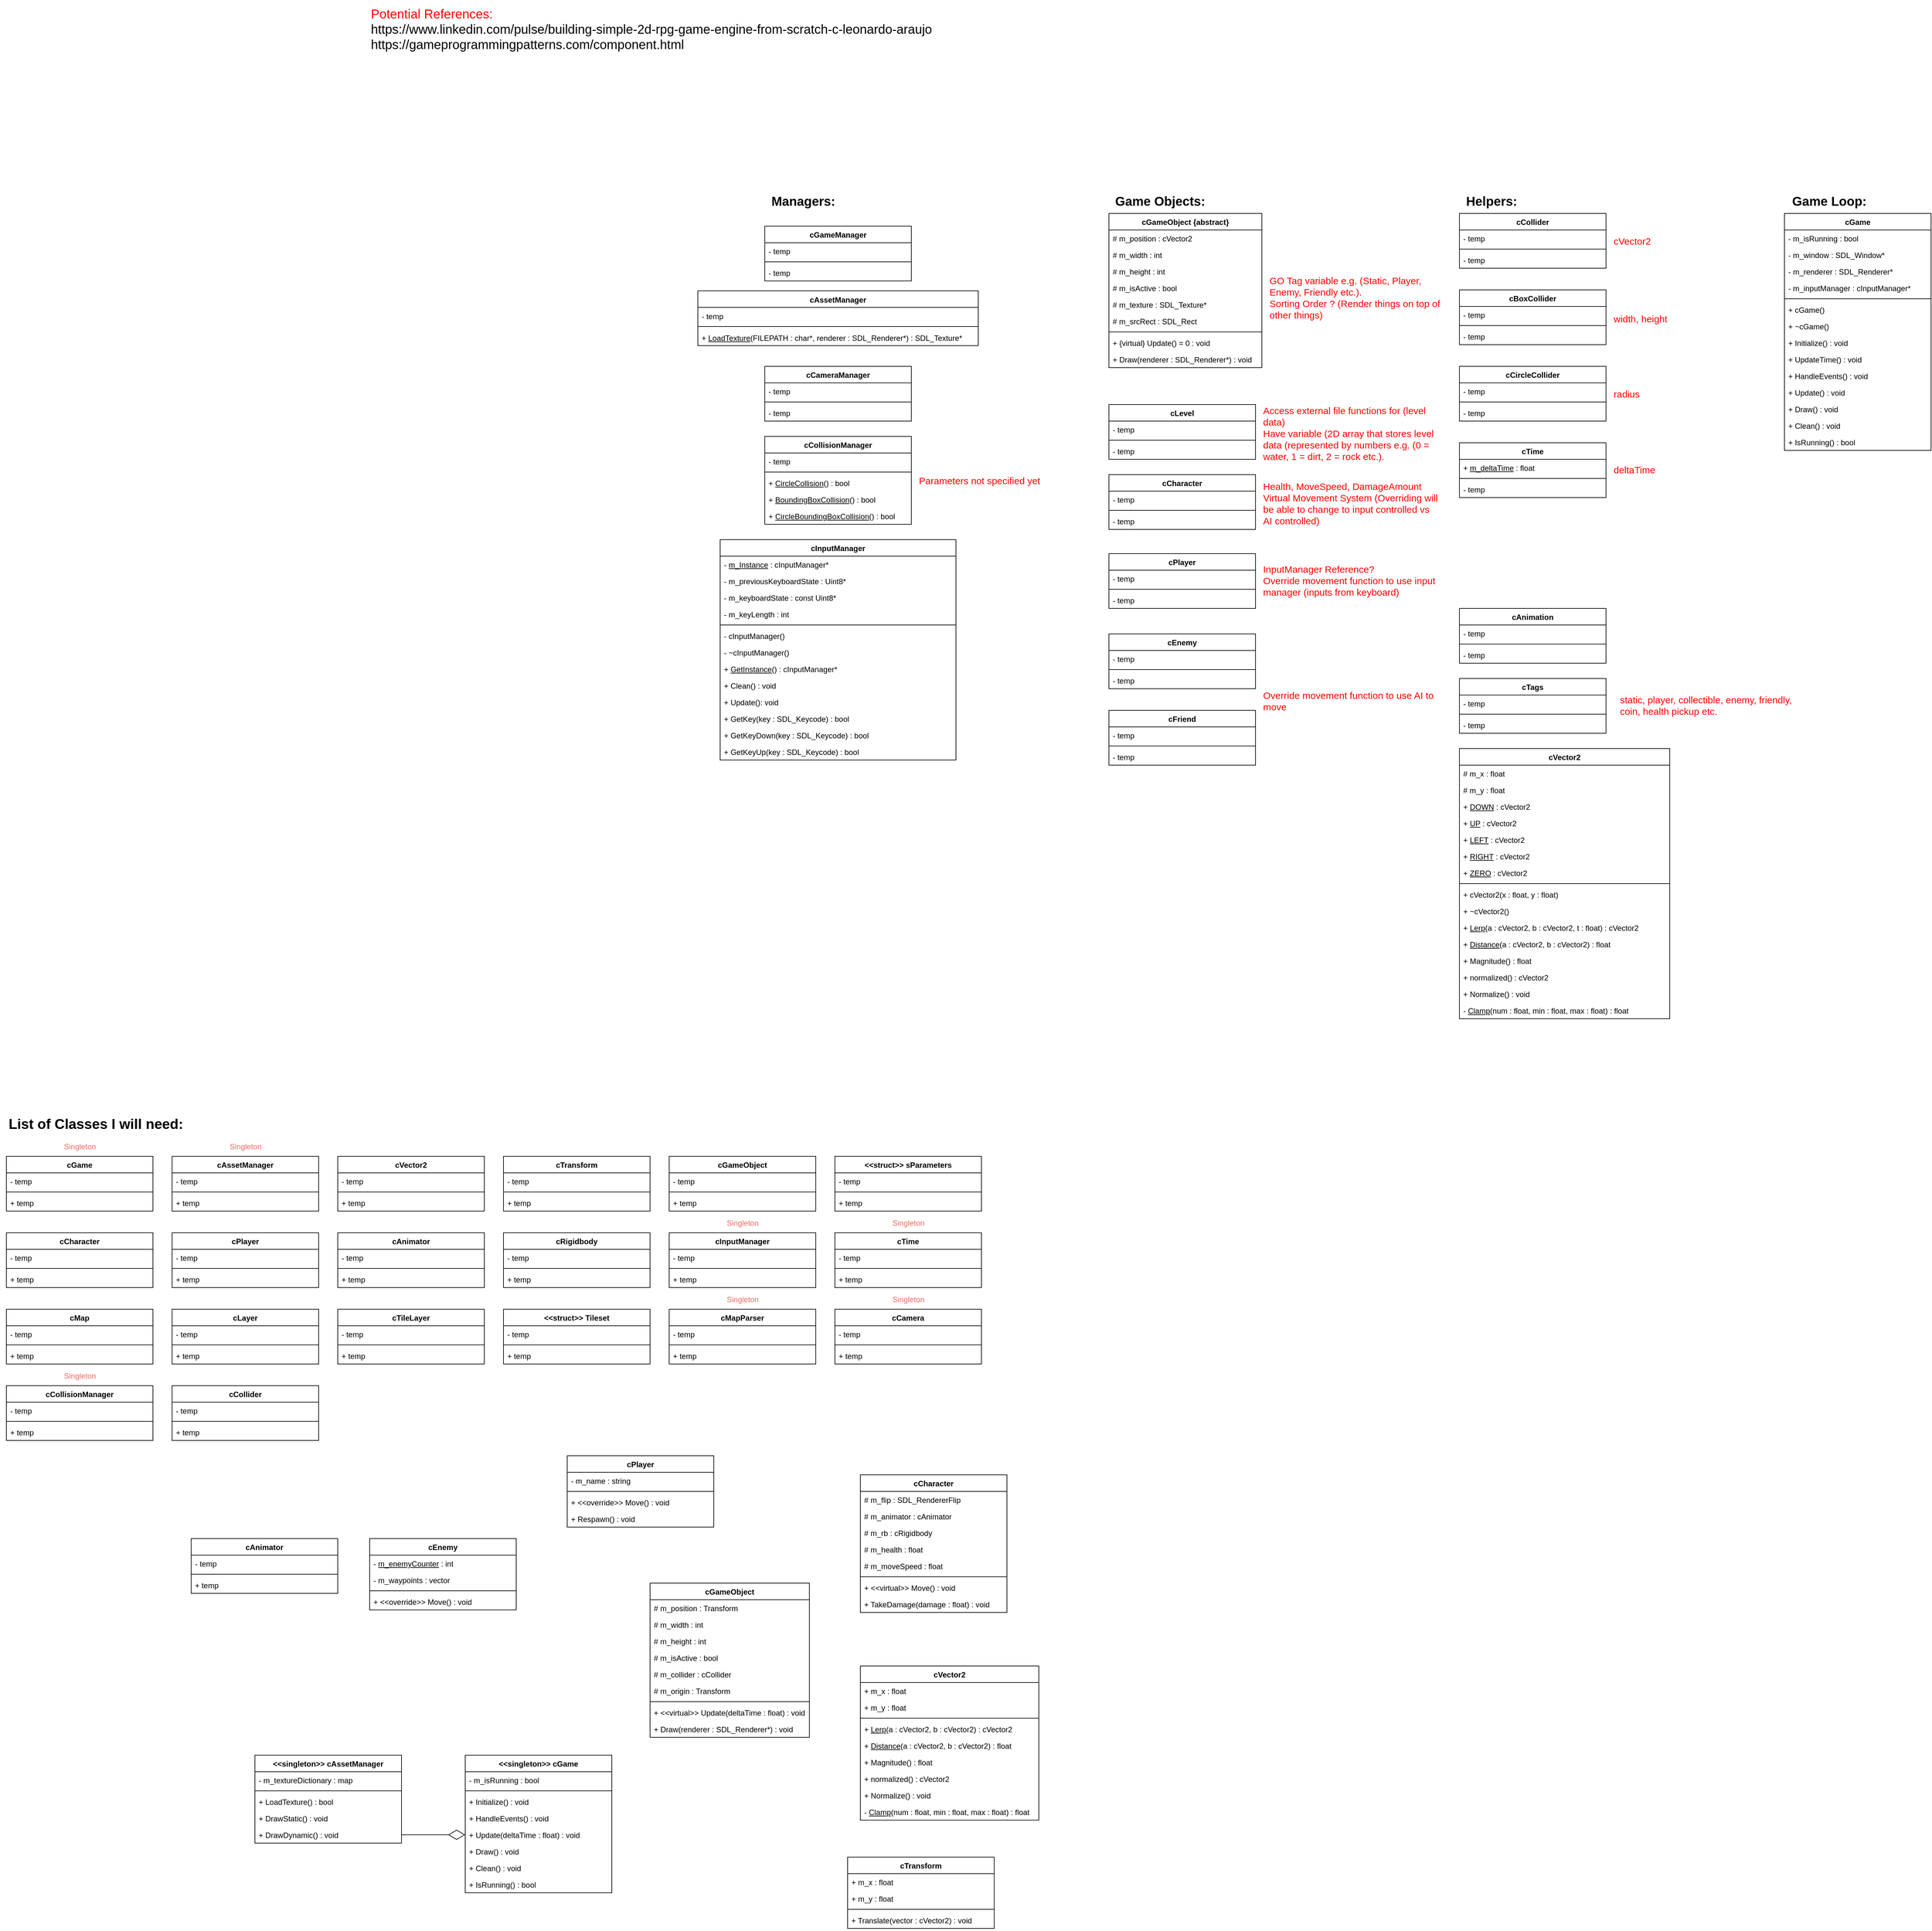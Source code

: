 <mxfile version="22.1.11" type="github">
  <diagram id="1-El4E7-JrEee6S0gWFY" name="Page-1">
    <mxGraphModel dx="2193" dy="747" grid="1" gridSize="10" guides="1" tooltips="1" connect="1" arrows="1" fold="1" page="1" pageScale="1" pageWidth="827" pageHeight="1169" math="0" shadow="0">
      <root>
        <mxCell id="0" />
        <mxCell id="1" parent="0" />
        <mxCell id="ndLOKJd7ozozuO29s9co-1" value="cGame" style="swimlane;fontStyle=1;align=center;verticalAlign=top;childLayout=stackLayout;horizontal=1;startSize=26;horizontalStack=0;resizeParent=1;resizeParentMax=0;resizeLast=0;collapsible=1;marginBottom=0;whiteSpace=wrap;html=1;" parent="1" vertex="1">
          <mxGeometry x="2030" y="720" width="230" height="372" as="geometry" />
        </mxCell>
        <mxCell id="ndLOKJd7ozozuO29s9co-2" value="- m_isRunning : bool" style="text;strokeColor=none;fillColor=none;align=left;verticalAlign=top;spacingLeft=4;spacingRight=4;overflow=hidden;rotatable=0;points=[[0,0.5],[1,0.5]];portConstraint=eastwest;whiteSpace=wrap;html=1;" parent="ndLOKJd7ozozuO29s9co-1" vertex="1">
          <mxGeometry y="26" width="230" height="26" as="geometry" />
        </mxCell>
        <mxCell id="ndLOKJd7ozozuO29s9co-6" value="- m_window : SDL_Window*" style="text;strokeColor=none;fillColor=none;align=left;verticalAlign=top;spacingLeft=4;spacingRight=4;overflow=hidden;rotatable=0;points=[[0,0.5],[1,0.5]];portConstraint=eastwest;whiteSpace=wrap;html=1;" parent="ndLOKJd7ozozuO29s9co-1" vertex="1">
          <mxGeometry y="52" width="230" height="26" as="geometry" />
        </mxCell>
        <mxCell id="sPhPXBdEAtpUB-UTu4pN-1" value="- m_renderer : SDL_Renderer*" style="text;strokeColor=none;fillColor=none;align=left;verticalAlign=top;spacingLeft=4;spacingRight=4;overflow=hidden;rotatable=0;points=[[0,0.5],[1,0.5]];portConstraint=eastwest;whiteSpace=wrap;html=1;" parent="ndLOKJd7ozozuO29s9co-1" vertex="1">
          <mxGeometry y="78" width="230" height="26" as="geometry" />
        </mxCell>
        <mxCell id="ndLOKJd7ozozuO29s9co-7" value="- m_inputManager : cInputManager*" style="text;strokeColor=none;fillColor=none;align=left;verticalAlign=top;spacingLeft=4;spacingRight=4;overflow=hidden;rotatable=0;points=[[0,0.5],[1,0.5]];portConstraint=eastwest;whiteSpace=wrap;html=1;" parent="ndLOKJd7ozozuO29s9co-1" vertex="1">
          <mxGeometry y="104" width="230" height="26" as="geometry" />
        </mxCell>
        <mxCell id="ndLOKJd7ozozuO29s9co-3" value="" style="line;strokeWidth=1;fillColor=none;align=left;verticalAlign=middle;spacingTop=-1;spacingLeft=3;spacingRight=3;rotatable=0;labelPosition=right;points=[];portConstraint=eastwest;strokeColor=inherit;" parent="ndLOKJd7ozozuO29s9co-1" vertex="1">
          <mxGeometry y="130" width="230" height="8" as="geometry" />
        </mxCell>
        <mxCell id="ndLOKJd7ozozuO29s9co-4" value="+ cGame()" style="text;strokeColor=none;fillColor=none;align=left;verticalAlign=top;spacingLeft=4;spacingRight=4;overflow=hidden;rotatable=0;points=[[0,0.5],[1,0.5]];portConstraint=eastwest;whiteSpace=wrap;html=1;" parent="ndLOKJd7ozozuO29s9co-1" vertex="1">
          <mxGeometry y="138" width="230" height="26" as="geometry" />
        </mxCell>
        <mxCell id="ndLOKJd7ozozuO29s9co-8" value="+ ~cGame()" style="text;strokeColor=none;fillColor=none;align=left;verticalAlign=top;spacingLeft=4;spacingRight=4;overflow=hidden;rotatable=0;points=[[0,0.5],[1,0.5]];portConstraint=eastwest;whiteSpace=wrap;html=1;" parent="ndLOKJd7ozozuO29s9co-1" vertex="1">
          <mxGeometry y="164" width="230" height="26" as="geometry" />
        </mxCell>
        <mxCell id="ndLOKJd7ozozuO29s9co-9" value="+ Initialize() : void" style="text;strokeColor=none;fillColor=none;align=left;verticalAlign=top;spacingLeft=4;spacingRight=4;overflow=hidden;rotatable=0;points=[[0,0.5],[1,0.5]];portConstraint=eastwest;whiteSpace=wrap;html=1;" parent="ndLOKJd7ozozuO29s9co-1" vertex="1">
          <mxGeometry y="190" width="230" height="26" as="geometry" />
        </mxCell>
        <mxCell id="ndLOKJd7ozozuO29s9co-34" value="+ UpdateTime() : void" style="text;strokeColor=none;fillColor=none;align=left;verticalAlign=top;spacingLeft=4;spacingRight=4;overflow=hidden;rotatable=0;points=[[0,0.5],[1,0.5]];portConstraint=eastwest;whiteSpace=wrap;html=1;" parent="ndLOKJd7ozozuO29s9co-1" vertex="1">
          <mxGeometry y="216" width="230" height="26" as="geometry" />
        </mxCell>
        <mxCell id="ndLOKJd7ozozuO29s9co-10" value="+ HandleEvents() : void" style="text;strokeColor=none;fillColor=none;align=left;verticalAlign=top;spacingLeft=4;spacingRight=4;overflow=hidden;rotatable=0;points=[[0,0.5],[1,0.5]];portConstraint=eastwest;whiteSpace=wrap;html=1;" parent="ndLOKJd7ozozuO29s9co-1" vertex="1">
          <mxGeometry y="242" width="230" height="26" as="geometry" />
        </mxCell>
        <mxCell id="ndLOKJd7ozozuO29s9co-11" value="+ Update() : void" style="text;strokeColor=none;fillColor=none;align=left;verticalAlign=top;spacingLeft=4;spacingRight=4;overflow=hidden;rotatable=0;points=[[0,0.5],[1,0.5]];portConstraint=eastwest;whiteSpace=wrap;html=1;" parent="ndLOKJd7ozozuO29s9co-1" vertex="1">
          <mxGeometry y="268" width="230" height="26" as="geometry" />
        </mxCell>
        <mxCell id="ndLOKJd7ozozuO29s9co-12" value="+ Draw() : void" style="text;strokeColor=none;fillColor=none;align=left;verticalAlign=top;spacingLeft=4;spacingRight=4;overflow=hidden;rotatable=0;points=[[0,0.5],[1,0.5]];portConstraint=eastwest;whiteSpace=wrap;html=1;" parent="ndLOKJd7ozozuO29s9co-1" vertex="1">
          <mxGeometry y="294" width="230" height="26" as="geometry" />
        </mxCell>
        <mxCell id="ndLOKJd7ozozuO29s9co-14" value="+ Clean() : void" style="text;strokeColor=none;fillColor=none;align=left;verticalAlign=top;spacingLeft=4;spacingRight=4;overflow=hidden;rotatable=0;points=[[0,0.5],[1,0.5]];portConstraint=eastwest;whiteSpace=wrap;html=1;" parent="ndLOKJd7ozozuO29s9co-1" vertex="1">
          <mxGeometry y="320" width="230" height="26" as="geometry" />
        </mxCell>
        <mxCell id="ndLOKJd7ozozuO29s9co-15" value="+ IsRunning() : bool" style="text;strokeColor=none;fillColor=none;align=left;verticalAlign=top;spacingLeft=4;spacingRight=4;overflow=hidden;rotatable=0;points=[[0,0.5],[1,0.5]];portConstraint=eastwest;whiteSpace=wrap;html=1;" parent="ndLOKJd7ozozuO29s9co-1" vertex="1">
          <mxGeometry y="346" width="230" height="26" as="geometry" />
        </mxCell>
        <mxCell id="ndLOKJd7ozozuO29s9co-16" value="cInputManager" style="swimlane;fontStyle=1;align=center;verticalAlign=top;childLayout=stackLayout;horizontal=1;startSize=26;horizontalStack=0;resizeParent=1;resizeParentMax=0;resizeLast=0;collapsible=1;marginBottom=0;whiteSpace=wrap;html=1;" parent="1" vertex="1">
          <mxGeometry x="360" y="1232" width="370" height="346" as="geometry" />
        </mxCell>
        <mxCell id="V_I1Uv3TqYuiJZIdaUTu-5" value="- &lt;u&gt;m_Instance&lt;/u&gt; : cInputManager*" style="text;strokeColor=none;fillColor=none;align=left;verticalAlign=top;spacingLeft=4;spacingRight=4;overflow=hidden;rotatable=0;points=[[0,0.5],[1,0.5]];portConstraint=eastwest;whiteSpace=wrap;html=1;" parent="ndLOKJd7ozozuO29s9co-16" vertex="1">
          <mxGeometry y="26" width="370" height="26" as="geometry" />
        </mxCell>
        <mxCell id="ndLOKJd7ozozuO29s9co-17" value="- m_previousKeyboardState : Uint8*" style="text;strokeColor=none;fillColor=none;align=left;verticalAlign=top;spacingLeft=4;spacingRight=4;overflow=hidden;rotatable=0;points=[[0,0.5],[1,0.5]];portConstraint=eastwest;whiteSpace=wrap;html=1;" parent="ndLOKJd7ozozuO29s9co-16" vertex="1">
          <mxGeometry y="52" width="370" height="26" as="geometry" />
        </mxCell>
        <mxCell id="V_I1Uv3TqYuiJZIdaUTu-6" value="- m_keyboardState : const Uint8*" style="text;strokeColor=none;fillColor=none;align=left;verticalAlign=top;spacingLeft=4;spacingRight=4;overflow=hidden;rotatable=0;points=[[0,0.5],[1,0.5]];portConstraint=eastwest;whiteSpace=wrap;html=1;" parent="ndLOKJd7ozozuO29s9co-16" vertex="1">
          <mxGeometry y="78" width="370" height="26" as="geometry" />
        </mxCell>
        <mxCell id="V_I1Uv3TqYuiJZIdaUTu-7" value="- m_keyLength : int" style="text;strokeColor=none;fillColor=none;align=left;verticalAlign=top;spacingLeft=4;spacingRight=4;overflow=hidden;rotatable=0;points=[[0,0.5],[1,0.5]];portConstraint=eastwest;whiteSpace=wrap;html=1;" parent="ndLOKJd7ozozuO29s9co-16" vertex="1">
          <mxGeometry y="104" width="370" height="26" as="geometry" />
        </mxCell>
        <mxCell id="ndLOKJd7ozozuO29s9co-20" value="" style="line;strokeWidth=1;fillColor=none;align=left;verticalAlign=middle;spacingTop=-1;spacingLeft=3;spacingRight=3;rotatable=0;labelPosition=right;points=[];portConstraint=eastwest;strokeColor=inherit;" parent="ndLOKJd7ozozuO29s9co-16" vertex="1">
          <mxGeometry y="130" width="370" height="8" as="geometry" />
        </mxCell>
        <mxCell id="sPhPXBdEAtpUB-UTu4pN-11" value="- cInputManager()" style="text;strokeColor=none;fillColor=none;align=left;verticalAlign=top;spacingLeft=4;spacingRight=4;overflow=hidden;rotatable=0;points=[[0,0.5],[1,0.5]];portConstraint=eastwest;whiteSpace=wrap;html=1;" parent="ndLOKJd7ozozuO29s9co-16" vertex="1">
          <mxGeometry y="138" width="370" height="26" as="geometry" />
        </mxCell>
        <mxCell id="sPhPXBdEAtpUB-UTu4pN-12" value="- ~cInputManager()" style="text;strokeColor=none;fillColor=none;align=left;verticalAlign=top;spacingLeft=4;spacingRight=4;overflow=hidden;rotatable=0;points=[[0,0.5],[1,0.5]];portConstraint=eastwest;whiteSpace=wrap;html=1;" parent="ndLOKJd7ozozuO29s9co-16" vertex="1">
          <mxGeometry y="164" width="370" height="26" as="geometry" />
        </mxCell>
        <mxCell id="sPhPXBdEAtpUB-UTu4pN-13" value="+ &lt;u&gt;GetInstance&lt;/u&gt;() : cInputManager*" style="text;strokeColor=none;fillColor=none;align=left;verticalAlign=top;spacingLeft=4;spacingRight=4;overflow=hidden;rotatable=0;points=[[0,0.5],[1,0.5]];portConstraint=eastwest;whiteSpace=wrap;html=1;" parent="ndLOKJd7ozozuO29s9co-16" vertex="1">
          <mxGeometry y="190" width="370" height="26" as="geometry" />
        </mxCell>
        <mxCell id="ndLOKJd7ozozuO29s9co-21" value="+ Clean() : void" style="text;strokeColor=none;fillColor=none;align=left;verticalAlign=top;spacingLeft=4;spacingRight=4;overflow=hidden;rotatable=0;points=[[0,0.5],[1,0.5]];portConstraint=eastwest;whiteSpace=wrap;html=1;" parent="ndLOKJd7ozozuO29s9co-16" vertex="1">
          <mxGeometry y="216" width="370" height="26" as="geometry" />
        </mxCell>
        <mxCell id="V_I1Uv3TqYuiJZIdaUTu-1" value="+ Update(): void" style="text;strokeColor=none;fillColor=none;align=left;verticalAlign=top;spacingLeft=4;spacingRight=4;overflow=hidden;rotatable=0;points=[[0,0.5],[1,0.5]];portConstraint=eastwest;whiteSpace=wrap;html=1;" parent="ndLOKJd7ozozuO29s9co-16" vertex="1">
          <mxGeometry y="242" width="370" height="26" as="geometry" />
        </mxCell>
        <mxCell id="V_I1Uv3TqYuiJZIdaUTu-2" value="+ GetKey(key : SDL_Keycode) : bool" style="text;strokeColor=none;fillColor=none;align=left;verticalAlign=top;spacingLeft=4;spacingRight=4;overflow=hidden;rotatable=0;points=[[0,0.5],[1,0.5]];portConstraint=eastwest;whiteSpace=wrap;html=1;" parent="ndLOKJd7ozozuO29s9co-16" vertex="1">
          <mxGeometry y="268" width="370" height="26" as="geometry" />
        </mxCell>
        <mxCell id="V_I1Uv3TqYuiJZIdaUTu-3" value="+ GetKeyDown(key : SDL_Keycode) : bool" style="text;strokeColor=none;fillColor=none;align=left;verticalAlign=top;spacingLeft=4;spacingRight=4;overflow=hidden;rotatable=0;points=[[0,0.5],[1,0.5]];portConstraint=eastwest;whiteSpace=wrap;html=1;" parent="ndLOKJd7ozozuO29s9co-16" vertex="1">
          <mxGeometry y="294" width="370" height="26" as="geometry" />
        </mxCell>
        <mxCell id="V_I1Uv3TqYuiJZIdaUTu-4" value="+ GetKeyUp(key : SDL_Keycode) : bool" style="text;strokeColor=none;fillColor=none;align=left;verticalAlign=top;spacingLeft=4;spacingRight=4;overflow=hidden;rotatable=0;points=[[0,0.5],[1,0.5]];portConstraint=eastwest;whiteSpace=wrap;html=1;" parent="ndLOKJd7ozozuO29s9co-16" vertex="1">
          <mxGeometry y="320" width="370" height="26" as="geometry" />
        </mxCell>
        <mxCell id="ndLOKJd7ozozuO29s9co-36" value="cLevel" style="swimlane;fontStyle=1;align=center;verticalAlign=top;childLayout=stackLayout;horizontal=1;startSize=26;horizontalStack=0;resizeParent=1;resizeParentMax=0;resizeLast=0;collapsible=1;marginBottom=0;whiteSpace=wrap;html=1;" parent="1" vertex="1">
          <mxGeometry x="970" y="1020" width="230" height="86" as="geometry" />
        </mxCell>
        <mxCell id="ndLOKJd7ozozuO29s9co-37" value="- temp" style="text;strokeColor=none;fillColor=none;align=left;verticalAlign=top;spacingLeft=4;spacingRight=4;overflow=hidden;rotatable=0;points=[[0,0.5],[1,0.5]];portConstraint=eastwest;whiteSpace=wrap;html=1;" parent="ndLOKJd7ozozuO29s9co-36" vertex="1">
          <mxGeometry y="26" width="230" height="26" as="geometry" />
        </mxCell>
        <mxCell id="ndLOKJd7ozozuO29s9co-38" value="" style="line;strokeWidth=1;fillColor=none;align=left;verticalAlign=middle;spacingTop=-1;spacingLeft=3;spacingRight=3;rotatable=0;labelPosition=right;points=[];portConstraint=eastwest;strokeColor=inherit;" parent="ndLOKJd7ozozuO29s9co-36" vertex="1">
          <mxGeometry y="52" width="230" height="8" as="geometry" />
        </mxCell>
        <mxCell id="ndLOKJd7ozozuO29s9co-39" value="- temp" style="text;strokeColor=none;fillColor=none;align=left;verticalAlign=top;spacingLeft=4;spacingRight=4;overflow=hidden;rotatable=0;points=[[0,0.5],[1,0.5]];portConstraint=eastwest;whiteSpace=wrap;html=1;" parent="ndLOKJd7ozozuO29s9co-36" vertex="1">
          <mxGeometry y="60" width="230" height="26" as="geometry" />
        </mxCell>
        <mxCell id="ndLOKJd7ozozuO29s9co-40" value="cTime" style="swimlane;fontStyle=1;align=center;verticalAlign=top;childLayout=stackLayout;horizontal=1;startSize=26;horizontalStack=0;resizeParent=1;resizeParentMax=0;resizeLast=0;collapsible=1;marginBottom=0;whiteSpace=wrap;html=1;" parent="1" vertex="1">
          <mxGeometry x="1520" y="1080" width="230" height="86" as="geometry" />
        </mxCell>
        <mxCell id="ndLOKJd7ozozuO29s9co-41" value="+ &lt;u&gt;m_deltaTime&lt;/u&gt; : float&amp;nbsp;" style="text;strokeColor=none;fillColor=none;align=left;verticalAlign=top;spacingLeft=4;spacingRight=4;overflow=hidden;rotatable=0;points=[[0,0.5],[1,0.5]];portConstraint=eastwest;whiteSpace=wrap;html=1;" parent="ndLOKJd7ozozuO29s9co-40" vertex="1">
          <mxGeometry y="26" width="230" height="26" as="geometry" />
        </mxCell>
        <mxCell id="ndLOKJd7ozozuO29s9co-42" value="" style="line;strokeWidth=1;fillColor=none;align=left;verticalAlign=middle;spacingTop=-1;spacingLeft=3;spacingRight=3;rotatable=0;labelPosition=right;points=[];portConstraint=eastwest;strokeColor=inherit;" parent="ndLOKJd7ozozuO29s9co-40" vertex="1">
          <mxGeometry y="52" width="230" height="8" as="geometry" />
        </mxCell>
        <mxCell id="ndLOKJd7ozozuO29s9co-43" value="- temp" style="text;strokeColor=none;fillColor=none;align=left;verticalAlign=top;spacingLeft=4;spacingRight=4;overflow=hidden;rotatable=0;points=[[0,0.5],[1,0.5]];portConstraint=eastwest;whiteSpace=wrap;html=1;" parent="ndLOKJd7ozozuO29s9co-40" vertex="1">
          <mxGeometry y="60" width="230" height="26" as="geometry" />
        </mxCell>
        <mxCell id="ndLOKJd7ozozuO29s9co-44" value="cCollider" style="swimlane;fontStyle=1;align=center;verticalAlign=top;childLayout=stackLayout;horizontal=1;startSize=26;horizontalStack=0;resizeParent=1;resizeParentMax=0;resizeLast=0;collapsible=1;marginBottom=0;whiteSpace=wrap;html=1;" parent="1" vertex="1">
          <mxGeometry x="1520" y="720" width="230" height="86" as="geometry" />
        </mxCell>
        <mxCell id="ndLOKJd7ozozuO29s9co-45" value="- temp" style="text;strokeColor=none;fillColor=none;align=left;verticalAlign=top;spacingLeft=4;spacingRight=4;overflow=hidden;rotatable=0;points=[[0,0.5],[1,0.5]];portConstraint=eastwest;whiteSpace=wrap;html=1;" parent="ndLOKJd7ozozuO29s9co-44" vertex="1">
          <mxGeometry y="26" width="230" height="26" as="geometry" />
        </mxCell>
        <mxCell id="ndLOKJd7ozozuO29s9co-46" value="" style="line;strokeWidth=1;fillColor=none;align=left;verticalAlign=middle;spacingTop=-1;spacingLeft=3;spacingRight=3;rotatable=0;labelPosition=right;points=[];portConstraint=eastwest;strokeColor=inherit;" parent="ndLOKJd7ozozuO29s9co-44" vertex="1">
          <mxGeometry y="52" width="230" height="8" as="geometry" />
        </mxCell>
        <mxCell id="ndLOKJd7ozozuO29s9co-47" value="- temp" style="text;strokeColor=none;fillColor=none;align=left;verticalAlign=top;spacingLeft=4;spacingRight=4;overflow=hidden;rotatable=0;points=[[0,0.5],[1,0.5]];portConstraint=eastwest;whiteSpace=wrap;html=1;" parent="ndLOKJd7ozozuO29s9co-44" vertex="1">
          <mxGeometry y="60" width="230" height="26" as="geometry" />
        </mxCell>
        <mxCell id="ndLOKJd7ozozuO29s9co-48" value="cCircleCollider" style="swimlane;fontStyle=1;align=center;verticalAlign=top;childLayout=stackLayout;horizontal=1;startSize=26;horizontalStack=0;resizeParent=1;resizeParentMax=0;resizeLast=0;collapsible=1;marginBottom=0;whiteSpace=wrap;html=1;" parent="1" vertex="1">
          <mxGeometry x="1520" y="960" width="230" height="86" as="geometry" />
        </mxCell>
        <mxCell id="ndLOKJd7ozozuO29s9co-49" value="- temp" style="text;strokeColor=none;fillColor=none;align=left;verticalAlign=top;spacingLeft=4;spacingRight=4;overflow=hidden;rotatable=0;points=[[0,0.5],[1,0.5]];portConstraint=eastwest;whiteSpace=wrap;html=1;" parent="ndLOKJd7ozozuO29s9co-48" vertex="1">
          <mxGeometry y="26" width="230" height="26" as="geometry" />
        </mxCell>
        <mxCell id="ndLOKJd7ozozuO29s9co-50" value="" style="line;strokeWidth=1;fillColor=none;align=left;verticalAlign=middle;spacingTop=-1;spacingLeft=3;spacingRight=3;rotatable=0;labelPosition=right;points=[];portConstraint=eastwest;strokeColor=inherit;" parent="ndLOKJd7ozozuO29s9co-48" vertex="1">
          <mxGeometry y="52" width="230" height="8" as="geometry" />
        </mxCell>
        <mxCell id="ndLOKJd7ozozuO29s9co-51" value="- temp" style="text;strokeColor=none;fillColor=none;align=left;verticalAlign=top;spacingLeft=4;spacingRight=4;overflow=hidden;rotatable=0;points=[[0,0.5],[1,0.5]];portConstraint=eastwest;whiteSpace=wrap;html=1;" parent="ndLOKJd7ozozuO29s9co-48" vertex="1">
          <mxGeometry y="60" width="230" height="26" as="geometry" />
        </mxCell>
        <mxCell id="ndLOKJd7ozozuO29s9co-52" value="cBoxCollider" style="swimlane;fontStyle=1;align=center;verticalAlign=top;childLayout=stackLayout;horizontal=1;startSize=26;horizontalStack=0;resizeParent=1;resizeParentMax=0;resizeLast=0;collapsible=1;marginBottom=0;whiteSpace=wrap;html=1;" parent="1" vertex="1">
          <mxGeometry x="1520" y="840" width="230" height="86" as="geometry" />
        </mxCell>
        <mxCell id="ndLOKJd7ozozuO29s9co-53" value="- temp" style="text;strokeColor=none;fillColor=none;align=left;verticalAlign=top;spacingLeft=4;spacingRight=4;overflow=hidden;rotatable=0;points=[[0,0.5],[1,0.5]];portConstraint=eastwest;whiteSpace=wrap;html=1;" parent="ndLOKJd7ozozuO29s9co-52" vertex="1">
          <mxGeometry y="26" width="230" height="26" as="geometry" />
        </mxCell>
        <mxCell id="ndLOKJd7ozozuO29s9co-54" value="" style="line;strokeWidth=1;fillColor=none;align=left;verticalAlign=middle;spacingTop=-1;spacingLeft=3;spacingRight=3;rotatable=0;labelPosition=right;points=[];portConstraint=eastwest;strokeColor=inherit;" parent="ndLOKJd7ozozuO29s9co-52" vertex="1">
          <mxGeometry y="52" width="230" height="8" as="geometry" />
        </mxCell>
        <mxCell id="ndLOKJd7ozozuO29s9co-55" value="- temp" style="text;strokeColor=none;fillColor=none;align=left;verticalAlign=top;spacingLeft=4;spacingRight=4;overflow=hidden;rotatable=0;points=[[0,0.5],[1,0.5]];portConstraint=eastwest;whiteSpace=wrap;html=1;" parent="ndLOKJd7ozozuO29s9co-52" vertex="1">
          <mxGeometry y="60" width="230" height="26" as="geometry" />
        </mxCell>
        <mxCell id="ndLOKJd7ozozuO29s9co-56" value="cGameObject {abstract}" style="swimlane;fontStyle=1;align=center;verticalAlign=top;childLayout=stackLayout;horizontal=1;startSize=26;horizontalStack=0;resizeParent=1;resizeParentMax=0;resizeLast=0;collapsible=1;marginBottom=0;" parent="1" vertex="1">
          <mxGeometry x="970" y="720" width="240" height="242" as="geometry">
            <mxRectangle x="970" y="720" width="120" height="30" as="alternateBounds" />
          </mxGeometry>
        </mxCell>
        <mxCell id="ndLOKJd7ozozuO29s9co-57" value="# m_position : cVector2" style="text;strokeColor=none;fillColor=none;align=left;verticalAlign=top;spacingLeft=4;spacingRight=4;overflow=hidden;rotatable=0;points=[[0,0.5],[1,0.5]];portConstraint=eastwest;" parent="ndLOKJd7ozozuO29s9co-56" vertex="1">
          <mxGeometry y="26" width="240" height="26" as="geometry" />
        </mxCell>
        <mxCell id="ndLOKJd7ozozuO29s9co-59" value="# m_width : int" style="text;strokeColor=none;fillColor=none;align=left;verticalAlign=top;spacingLeft=4;spacingRight=4;overflow=hidden;rotatable=0;points=[[0,0.5],[1,0.5]];portConstraint=eastwest;" parent="ndLOKJd7ozozuO29s9co-56" vertex="1">
          <mxGeometry y="52" width="240" height="26" as="geometry" />
        </mxCell>
        <mxCell id="ndLOKJd7ozozuO29s9co-60" value="# m_height : int" style="text;strokeColor=none;fillColor=none;align=left;verticalAlign=top;spacingLeft=4;spacingRight=4;overflow=hidden;rotatable=0;points=[[0,0.5],[1,0.5]];portConstraint=eastwest;" parent="ndLOKJd7ozozuO29s9co-56" vertex="1">
          <mxGeometry y="78" width="240" height="26" as="geometry" />
        </mxCell>
        <mxCell id="ndLOKJd7ozozuO29s9co-61" value="# m_isActive : bool" style="text;strokeColor=none;fillColor=none;align=left;verticalAlign=top;spacingLeft=4;spacingRight=4;overflow=hidden;rotatable=0;points=[[0,0.5],[1,0.5]];portConstraint=eastwest;" parent="ndLOKJd7ozozuO29s9co-56" vertex="1">
          <mxGeometry y="104" width="240" height="26" as="geometry" />
        </mxCell>
        <mxCell id="ndLOKJd7ozozuO29s9co-62" value="# m_texture : SDL_Texture*" style="text;strokeColor=none;fillColor=none;align=left;verticalAlign=top;spacingLeft=4;spacingRight=4;overflow=hidden;rotatable=0;points=[[0,0.5],[1,0.5]];portConstraint=eastwest;" parent="ndLOKJd7ozozuO29s9co-56" vertex="1">
          <mxGeometry y="130" width="240" height="26" as="geometry" />
        </mxCell>
        <mxCell id="ndLOKJd7ozozuO29s9co-64" value="# m_srcRect : SDL_Rect" style="text;strokeColor=none;fillColor=none;align=left;verticalAlign=top;spacingLeft=4;spacingRight=4;overflow=hidden;rotatable=0;points=[[0,0.5],[1,0.5]];portConstraint=eastwest;" parent="ndLOKJd7ozozuO29s9co-56" vertex="1">
          <mxGeometry y="156" width="240" height="26" as="geometry" />
        </mxCell>
        <mxCell id="ndLOKJd7ozozuO29s9co-66" value="" style="line;strokeWidth=1;fillColor=none;align=left;verticalAlign=middle;spacingTop=-1;spacingLeft=3;spacingRight=3;rotatable=0;labelPosition=right;points=[];portConstraint=eastwest;" parent="ndLOKJd7ozozuO29s9co-56" vertex="1">
          <mxGeometry y="182" width="240" height="8" as="geometry" />
        </mxCell>
        <mxCell id="ndLOKJd7ozozuO29s9co-68" value="+ {virtual} Update() = 0 : void" style="text;strokeColor=none;fillColor=none;align=left;verticalAlign=top;spacingLeft=4;spacingRight=4;overflow=hidden;rotatable=0;points=[[0,0.5],[1,0.5]];portConstraint=eastwest;" parent="ndLOKJd7ozozuO29s9co-56" vertex="1">
          <mxGeometry y="190" width="240" height="26" as="geometry" />
        </mxCell>
        <mxCell id="ndLOKJd7ozozuO29s9co-69" value="+ Draw(renderer : SDL_Renderer*) : void" style="text;strokeColor=none;fillColor=none;align=left;verticalAlign=top;spacingLeft=4;spacingRight=4;overflow=hidden;rotatable=0;points=[[0,0.5],[1,0.5]];portConstraint=eastwest;" parent="ndLOKJd7ozozuO29s9co-56" vertex="1">
          <mxGeometry y="216" width="240" height="26" as="geometry" />
        </mxCell>
        <mxCell id="ndLOKJd7ozozuO29s9co-71" value="cAssetManager" style="swimlane;fontStyle=1;align=center;verticalAlign=top;childLayout=stackLayout;horizontal=1;startSize=26;horizontalStack=0;resizeParent=1;resizeParentMax=0;resizeLast=0;collapsible=1;marginBottom=0;whiteSpace=wrap;html=1;" parent="1" vertex="1">
          <mxGeometry x="325" y="841.5" width="440" height="86" as="geometry" />
        </mxCell>
        <mxCell id="ndLOKJd7ozozuO29s9co-72" value="- temp" style="text;strokeColor=none;fillColor=none;align=left;verticalAlign=top;spacingLeft=4;spacingRight=4;overflow=hidden;rotatable=0;points=[[0,0.5],[1,0.5]];portConstraint=eastwest;whiteSpace=wrap;html=1;" parent="ndLOKJd7ozozuO29s9co-71" vertex="1">
          <mxGeometry y="26" width="440" height="26" as="geometry" />
        </mxCell>
        <mxCell id="ndLOKJd7ozozuO29s9co-73" value="" style="line;strokeWidth=1;fillColor=none;align=left;verticalAlign=middle;spacingTop=-1;spacingLeft=3;spacingRight=3;rotatable=0;labelPosition=right;points=[];portConstraint=eastwest;strokeColor=inherit;" parent="ndLOKJd7ozozuO29s9co-71" vertex="1">
          <mxGeometry y="52" width="440" height="8" as="geometry" />
        </mxCell>
        <mxCell id="ndLOKJd7ozozuO29s9co-74" value="+ &lt;u&gt;LoadTexture&lt;/u&gt;(FILEPATH : char*, renderer : SDL_Renderer*) : SDL_Texture*&amp;nbsp;" style="text;strokeColor=none;fillColor=none;align=left;verticalAlign=top;spacingLeft=4;spacingRight=4;overflow=hidden;rotatable=0;points=[[0,0.5],[1,0.5]];portConstraint=eastwest;whiteSpace=wrap;html=1;" parent="ndLOKJd7ozozuO29s9co-71" vertex="1">
          <mxGeometry y="60" width="440" height="26" as="geometry" />
        </mxCell>
        <mxCell id="ndLOKJd7ozozuO29s9co-75" value="cPlayer" style="swimlane;fontStyle=1;align=center;verticalAlign=top;childLayout=stackLayout;horizontal=1;startSize=26;horizontalStack=0;resizeParent=1;resizeParentMax=0;resizeLast=0;collapsible=1;marginBottom=0;whiteSpace=wrap;html=1;" parent="1" vertex="1">
          <mxGeometry x="970" y="1254" width="230" height="86" as="geometry" />
        </mxCell>
        <mxCell id="ndLOKJd7ozozuO29s9co-76" value="- temp" style="text;strokeColor=none;fillColor=none;align=left;verticalAlign=top;spacingLeft=4;spacingRight=4;overflow=hidden;rotatable=0;points=[[0,0.5],[1,0.5]];portConstraint=eastwest;whiteSpace=wrap;html=1;" parent="ndLOKJd7ozozuO29s9co-75" vertex="1">
          <mxGeometry y="26" width="230" height="26" as="geometry" />
        </mxCell>
        <mxCell id="ndLOKJd7ozozuO29s9co-77" value="" style="line;strokeWidth=1;fillColor=none;align=left;verticalAlign=middle;spacingTop=-1;spacingLeft=3;spacingRight=3;rotatable=0;labelPosition=right;points=[];portConstraint=eastwest;strokeColor=inherit;" parent="ndLOKJd7ozozuO29s9co-75" vertex="1">
          <mxGeometry y="52" width="230" height="8" as="geometry" />
        </mxCell>
        <mxCell id="ndLOKJd7ozozuO29s9co-78" value="- temp" style="text;strokeColor=none;fillColor=none;align=left;verticalAlign=top;spacingLeft=4;spacingRight=4;overflow=hidden;rotatable=0;points=[[0,0.5],[1,0.5]];portConstraint=eastwest;whiteSpace=wrap;html=1;" parent="ndLOKJd7ozozuO29s9co-75" vertex="1">
          <mxGeometry y="60" width="230" height="26" as="geometry" />
        </mxCell>
        <mxCell id="ndLOKJd7ozozuO29s9co-79" value="cCharacter" style="swimlane;fontStyle=1;align=center;verticalAlign=top;childLayout=stackLayout;horizontal=1;startSize=26;horizontalStack=0;resizeParent=1;resizeParentMax=0;resizeLast=0;collapsible=1;marginBottom=0;whiteSpace=wrap;html=1;" parent="1" vertex="1">
          <mxGeometry x="970" y="1130" width="230" height="86" as="geometry" />
        </mxCell>
        <mxCell id="ndLOKJd7ozozuO29s9co-80" value="- temp" style="text;strokeColor=none;fillColor=none;align=left;verticalAlign=top;spacingLeft=4;spacingRight=4;overflow=hidden;rotatable=0;points=[[0,0.5],[1,0.5]];portConstraint=eastwest;whiteSpace=wrap;html=1;" parent="ndLOKJd7ozozuO29s9co-79" vertex="1">
          <mxGeometry y="26" width="230" height="26" as="geometry" />
        </mxCell>
        <mxCell id="ndLOKJd7ozozuO29s9co-81" value="" style="line;strokeWidth=1;fillColor=none;align=left;verticalAlign=middle;spacingTop=-1;spacingLeft=3;spacingRight=3;rotatable=0;labelPosition=right;points=[];portConstraint=eastwest;strokeColor=inherit;" parent="ndLOKJd7ozozuO29s9co-79" vertex="1">
          <mxGeometry y="52" width="230" height="8" as="geometry" />
        </mxCell>
        <mxCell id="ndLOKJd7ozozuO29s9co-82" value="- temp" style="text;strokeColor=none;fillColor=none;align=left;verticalAlign=top;spacingLeft=4;spacingRight=4;overflow=hidden;rotatable=0;points=[[0,0.5],[1,0.5]];portConstraint=eastwest;whiteSpace=wrap;html=1;" parent="ndLOKJd7ozozuO29s9co-79" vertex="1">
          <mxGeometry y="60" width="230" height="26" as="geometry" />
        </mxCell>
        <mxCell id="ndLOKJd7ozozuO29s9co-83" value="cEnemy" style="swimlane;fontStyle=1;align=center;verticalAlign=top;childLayout=stackLayout;horizontal=1;startSize=26;horizontalStack=0;resizeParent=1;resizeParentMax=0;resizeLast=0;collapsible=1;marginBottom=0;whiteSpace=wrap;html=1;" parent="1" vertex="1">
          <mxGeometry x="970" y="1380" width="230" height="86" as="geometry" />
        </mxCell>
        <mxCell id="ndLOKJd7ozozuO29s9co-84" value="- temp" style="text;strokeColor=none;fillColor=none;align=left;verticalAlign=top;spacingLeft=4;spacingRight=4;overflow=hidden;rotatable=0;points=[[0,0.5],[1,0.5]];portConstraint=eastwest;whiteSpace=wrap;html=1;" parent="ndLOKJd7ozozuO29s9co-83" vertex="1">
          <mxGeometry y="26" width="230" height="26" as="geometry" />
        </mxCell>
        <mxCell id="ndLOKJd7ozozuO29s9co-85" value="" style="line;strokeWidth=1;fillColor=none;align=left;verticalAlign=middle;spacingTop=-1;spacingLeft=3;spacingRight=3;rotatable=0;labelPosition=right;points=[];portConstraint=eastwest;strokeColor=inherit;" parent="ndLOKJd7ozozuO29s9co-83" vertex="1">
          <mxGeometry y="52" width="230" height="8" as="geometry" />
        </mxCell>
        <mxCell id="ndLOKJd7ozozuO29s9co-86" value="- temp" style="text;strokeColor=none;fillColor=none;align=left;verticalAlign=top;spacingLeft=4;spacingRight=4;overflow=hidden;rotatable=0;points=[[0,0.5],[1,0.5]];portConstraint=eastwest;whiteSpace=wrap;html=1;" parent="ndLOKJd7ozozuO29s9co-83" vertex="1">
          <mxGeometry y="60" width="230" height="26" as="geometry" />
        </mxCell>
        <mxCell id="ndLOKJd7ozozuO29s9co-87" value="cFriend" style="swimlane;fontStyle=1;align=center;verticalAlign=top;childLayout=stackLayout;horizontal=1;startSize=26;horizontalStack=0;resizeParent=1;resizeParentMax=0;resizeLast=0;collapsible=1;marginBottom=0;whiteSpace=wrap;html=1;" parent="1" vertex="1">
          <mxGeometry x="970" y="1500" width="230" height="86" as="geometry" />
        </mxCell>
        <mxCell id="ndLOKJd7ozozuO29s9co-88" value="- temp" style="text;strokeColor=none;fillColor=none;align=left;verticalAlign=top;spacingLeft=4;spacingRight=4;overflow=hidden;rotatable=0;points=[[0,0.5],[1,0.5]];portConstraint=eastwest;whiteSpace=wrap;html=1;" parent="ndLOKJd7ozozuO29s9co-87" vertex="1">
          <mxGeometry y="26" width="230" height="26" as="geometry" />
        </mxCell>
        <mxCell id="ndLOKJd7ozozuO29s9co-89" value="" style="line;strokeWidth=1;fillColor=none;align=left;verticalAlign=middle;spacingTop=-1;spacingLeft=3;spacingRight=3;rotatable=0;labelPosition=right;points=[];portConstraint=eastwest;strokeColor=inherit;" parent="ndLOKJd7ozozuO29s9co-87" vertex="1">
          <mxGeometry y="52" width="230" height="8" as="geometry" />
        </mxCell>
        <mxCell id="ndLOKJd7ozozuO29s9co-90" value="- temp" style="text;strokeColor=none;fillColor=none;align=left;verticalAlign=top;spacingLeft=4;spacingRight=4;overflow=hidden;rotatable=0;points=[[0,0.5],[1,0.5]];portConstraint=eastwest;whiteSpace=wrap;html=1;" parent="ndLOKJd7ozozuO29s9co-87" vertex="1">
          <mxGeometry y="60" width="230" height="26" as="geometry" />
        </mxCell>
        <mxCell id="ndLOKJd7ozozuO29s9co-91" value="&lt;font style=&quot;font-size: 20px;&quot;&gt;&lt;b&gt;Managers:&lt;/b&gt;&lt;/font&gt;" style="text;html=1;align=center;verticalAlign=middle;resizable=0;points=[];autosize=1;strokeColor=none;fillColor=none;" parent="1" vertex="1">
          <mxGeometry x="430" y="680" width="120" height="40" as="geometry" />
        </mxCell>
        <mxCell id="ndLOKJd7ozozuO29s9co-92" value="&lt;font style=&quot;font-size: 20px;&quot;&gt;&lt;b&gt;Game Objects:&lt;/b&gt;&lt;/font&gt;" style="text;html=1;align=center;verticalAlign=middle;resizable=0;points=[];autosize=1;strokeColor=none;fillColor=none;" parent="1" vertex="1">
          <mxGeometry x="970" y="680" width="160" height="40" as="geometry" />
        </mxCell>
        <mxCell id="ndLOKJd7ozozuO29s9co-93" value="&lt;font style=&quot;font-size: 20px;&quot;&gt;&lt;b&gt;Helpers:&lt;/b&gt;&lt;/font&gt;" style="text;html=1;align=center;verticalAlign=middle;resizable=0;points=[];autosize=1;strokeColor=none;fillColor=none;" parent="1" vertex="1">
          <mxGeometry x="1520" y="680" width="100" height="40" as="geometry" />
        </mxCell>
        <mxCell id="ndLOKJd7ozozuO29s9co-94" value="&lt;font style=&quot;font-size: 20px;&quot;&gt;&lt;b&gt;Game Loop:&lt;/b&gt;&lt;/font&gt;" style="text;html=1;align=center;verticalAlign=middle;resizable=0;points=[];autosize=1;strokeColor=none;fillColor=none;" parent="1" vertex="1">
          <mxGeometry x="2030" y="680" width="140" height="40" as="geometry" />
        </mxCell>
        <mxCell id="hrWfHGMHEbM18A8b4Hfv-1" value="cCameraManager" style="swimlane;fontStyle=1;align=center;verticalAlign=top;childLayout=stackLayout;horizontal=1;startSize=26;horizontalStack=0;resizeParent=1;resizeParentMax=0;resizeLast=0;collapsible=1;marginBottom=0;whiteSpace=wrap;html=1;" parent="1" vertex="1">
          <mxGeometry x="430" y="960" width="230" height="86" as="geometry" />
        </mxCell>
        <mxCell id="hrWfHGMHEbM18A8b4Hfv-2" value="- temp" style="text;strokeColor=none;fillColor=none;align=left;verticalAlign=top;spacingLeft=4;spacingRight=4;overflow=hidden;rotatable=0;points=[[0,0.5],[1,0.5]];portConstraint=eastwest;whiteSpace=wrap;html=1;" parent="hrWfHGMHEbM18A8b4Hfv-1" vertex="1">
          <mxGeometry y="26" width="230" height="26" as="geometry" />
        </mxCell>
        <mxCell id="hrWfHGMHEbM18A8b4Hfv-3" value="" style="line;strokeWidth=1;fillColor=none;align=left;verticalAlign=middle;spacingTop=-1;spacingLeft=3;spacingRight=3;rotatable=0;labelPosition=right;points=[];portConstraint=eastwest;strokeColor=inherit;" parent="hrWfHGMHEbM18A8b4Hfv-1" vertex="1">
          <mxGeometry y="52" width="230" height="8" as="geometry" />
        </mxCell>
        <mxCell id="hrWfHGMHEbM18A8b4Hfv-4" value="- temp" style="text;strokeColor=none;fillColor=none;align=left;verticalAlign=top;spacingLeft=4;spacingRight=4;overflow=hidden;rotatable=0;points=[[0,0.5],[1,0.5]];portConstraint=eastwest;whiteSpace=wrap;html=1;" parent="hrWfHGMHEbM18A8b4Hfv-1" vertex="1">
          <mxGeometry y="60" width="230" height="26" as="geometry" />
        </mxCell>
        <mxCell id="hrWfHGMHEbM18A8b4Hfv-5" value="cVector2" style="swimlane;fontStyle=1;align=center;verticalAlign=top;childLayout=stackLayout;horizontal=1;startSize=26;horizontalStack=0;resizeParent=1;resizeParentMax=0;resizeLast=0;collapsible=1;marginBottom=0;whiteSpace=wrap;html=1;" parent="1" vertex="1">
          <mxGeometry x="1520" y="1560" width="330" height="424" as="geometry" />
        </mxCell>
        <mxCell id="hrWfHGMHEbM18A8b4Hfv-6" value="# m_x : float" style="text;strokeColor=none;fillColor=none;align=left;verticalAlign=top;spacingLeft=4;spacingRight=4;overflow=hidden;rotatable=0;points=[[0,0.5],[1,0.5]];portConstraint=eastwest;whiteSpace=wrap;html=1;" parent="hrWfHGMHEbM18A8b4Hfv-5" vertex="1">
          <mxGeometry y="26" width="330" height="26" as="geometry" />
        </mxCell>
        <mxCell id="hrWfHGMHEbM18A8b4Hfv-9" value="# m_y : float" style="text;strokeColor=none;fillColor=none;align=left;verticalAlign=top;spacingLeft=4;spacingRight=4;overflow=hidden;rotatable=0;points=[[0,0.5],[1,0.5]];portConstraint=eastwest;whiteSpace=wrap;html=1;" parent="hrWfHGMHEbM18A8b4Hfv-5" vertex="1">
          <mxGeometry y="52" width="330" height="26" as="geometry" />
        </mxCell>
        <mxCell id="sPhPXBdEAtpUB-UTu4pN-2" value="+ &lt;u&gt;DOWN&lt;/u&gt; : cVector2" style="text;strokeColor=none;fillColor=none;align=left;verticalAlign=top;spacingLeft=4;spacingRight=4;overflow=hidden;rotatable=0;points=[[0,0.5],[1,0.5]];portConstraint=eastwest;whiteSpace=wrap;html=1;" parent="hrWfHGMHEbM18A8b4Hfv-5" vertex="1">
          <mxGeometry y="78" width="330" height="26" as="geometry" />
        </mxCell>
        <mxCell id="sPhPXBdEAtpUB-UTu4pN-7" value="+ &lt;u&gt;UP&lt;/u&gt;&amp;nbsp;: cVector2" style="text;strokeColor=none;fillColor=none;align=left;verticalAlign=top;spacingLeft=4;spacingRight=4;overflow=hidden;rotatable=0;points=[[0,0.5],[1,0.5]];portConstraint=eastwest;whiteSpace=wrap;html=1;" parent="hrWfHGMHEbM18A8b4Hfv-5" vertex="1">
          <mxGeometry y="104" width="330" height="26" as="geometry" />
        </mxCell>
        <mxCell id="sPhPXBdEAtpUB-UTu4pN-8" value="+ &lt;u&gt;LEFT&lt;/u&gt;&amp;nbsp;: cVector2" style="text;strokeColor=none;fillColor=none;align=left;verticalAlign=top;spacingLeft=4;spacingRight=4;overflow=hidden;rotatable=0;points=[[0,0.5],[1,0.5]];portConstraint=eastwest;whiteSpace=wrap;html=1;" parent="hrWfHGMHEbM18A8b4Hfv-5" vertex="1">
          <mxGeometry y="130" width="330" height="26" as="geometry" />
        </mxCell>
        <mxCell id="sPhPXBdEAtpUB-UTu4pN-9" value="+ &lt;u&gt;RIGHT&lt;/u&gt;&amp;nbsp;: cVector2" style="text;strokeColor=none;fillColor=none;align=left;verticalAlign=top;spacingLeft=4;spacingRight=4;overflow=hidden;rotatable=0;points=[[0,0.5],[1,0.5]];portConstraint=eastwest;whiteSpace=wrap;html=1;" parent="hrWfHGMHEbM18A8b4Hfv-5" vertex="1">
          <mxGeometry y="156" width="330" height="26" as="geometry" />
        </mxCell>
        <mxCell id="sPhPXBdEAtpUB-UTu4pN-10" value="+ &lt;u&gt;ZERO&lt;/u&gt;&amp;nbsp;: cVector2" style="text;strokeColor=none;fillColor=none;align=left;verticalAlign=top;spacingLeft=4;spacingRight=4;overflow=hidden;rotatable=0;points=[[0,0.5],[1,0.5]];portConstraint=eastwest;whiteSpace=wrap;html=1;" parent="hrWfHGMHEbM18A8b4Hfv-5" vertex="1">
          <mxGeometry y="182" width="330" height="26" as="geometry" />
        </mxCell>
        <mxCell id="hrWfHGMHEbM18A8b4Hfv-7" value="" style="line;strokeWidth=1;fillColor=none;align=left;verticalAlign=middle;spacingTop=-1;spacingLeft=3;spacingRight=3;rotatable=0;labelPosition=right;points=[];portConstraint=eastwest;strokeColor=inherit;" parent="hrWfHGMHEbM18A8b4Hfv-5" vertex="1">
          <mxGeometry y="208" width="330" height="8" as="geometry" />
        </mxCell>
        <mxCell id="hrWfHGMHEbM18A8b4Hfv-8" value="+ cVector2(x : float, y : float)" style="text;strokeColor=none;fillColor=none;align=left;verticalAlign=top;spacingLeft=4;spacingRight=4;overflow=hidden;rotatable=0;points=[[0,0.5],[1,0.5]];portConstraint=eastwest;whiteSpace=wrap;html=1;" parent="hrWfHGMHEbM18A8b4Hfv-5" vertex="1">
          <mxGeometry y="216" width="330" height="26" as="geometry" />
        </mxCell>
        <mxCell id="sPhPXBdEAtpUB-UTu4pN-14" value="+ ~cVector2()" style="text;strokeColor=none;fillColor=none;align=left;verticalAlign=top;spacingLeft=4;spacingRight=4;overflow=hidden;rotatable=0;points=[[0,0.5],[1,0.5]];portConstraint=eastwest;whiteSpace=wrap;html=1;" parent="hrWfHGMHEbM18A8b4Hfv-5" vertex="1">
          <mxGeometry y="242" width="330" height="26" as="geometry" />
        </mxCell>
        <mxCell id="62nWUs_k8HK8yRj7rKHc-5" value="+ &lt;u&gt;Lerp&lt;/u&gt;(a : cVector2, b : cVector2, t : float) : cVector2" style="text;strokeColor=none;fillColor=none;align=left;verticalAlign=top;spacingLeft=4;spacingRight=4;overflow=hidden;rotatable=0;points=[[0,0.5],[1,0.5]];portConstraint=eastwest;whiteSpace=wrap;html=1;" parent="hrWfHGMHEbM18A8b4Hfv-5" vertex="1">
          <mxGeometry y="268" width="330" height="26" as="geometry" />
        </mxCell>
        <mxCell id="62nWUs_k8HK8yRj7rKHc-6" value="+ &lt;u&gt;Distance&lt;/u&gt;(a : cVector2, b : cVector2) : float" style="text;strokeColor=none;fillColor=none;align=left;verticalAlign=top;spacingLeft=4;spacingRight=4;overflow=hidden;rotatable=0;points=[[0,0.5],[1,0.5]];portConstraint=eastwest;whiteSpace=wrap;html=1;" parent="hrWfHGMHEbM18A8b4Hfv-5" vertex="1">
          <mxGeometry y="294" width="330" height="26" as="geometry" />
        </mxCell>
        <mxCell id="sPhPXBdEAtpUB-UTu4pN-16" value="+ Magnitude() : float" style="text;strokeColor=none;fillColor=none;align=left;verticalAlign=top;spacingLeft=4;spacingRight=4;overflow=hidden;rotatable=0;points=[[0,0.5],[1,0.5]];portConstraint=eastwest;whiteSpace=wrap;html=1;" parent="hrWfHGMHEbM18A8b4Hfv-5" vertex="1">
          <mxGeometry y="320" width="330" height="26" as="geometry" />
        </mxCell>
        <mxCell id="sPhPXBdEAtpUB-UTu4pN-17" value="+ normalized() : cVector2" style="text;strokeColor=none;fillColor=none;align=left;verticalAlign=top;spacingLeft=4;spacingRight=4;overflow=hidden;rotatable=0;points=[[0,0.5],[1,0.5]];portConstraint=eastwest;whiteSpace=wrap;html=1;" parent="hrWfHGMHEbM18A8b4Hfv-5" vertex="1">
          <mxGeometry y="346" width="330" height="26" as="geometry" />
        </mxCell>
        <mxCell id="sPhPXBdEAtpUB-UTu4pN-18" value="+ Normalize() : void" style="text;strokeColor=none;fillColor=none;align=left;verticalAlign=top;spacingLeft=4;spacingRight=4;overflow=hidden;rotatable=0;points=[[0,0.5],[1,0.5]];portConstraint=eastwest;whiteSpace=wrap;html=1;" parent="hrWfHGMHEbM18A8b4Hfv-5" vertex="1">
          <mxGeometry y="372" width="330" height="26" as="geometry" />
        </mxCell>
        <mxCell id="62nWUs_k8HK8yRj7rKHc-7" value="- &lt;u&gt;Clamp&lt;/u&gt;(num : float, min : float, max : float) : float" style="text;strokeColor=none;fillColor=none;align=left;verticalAlign=top;spacingLeft=4;spacingRight=4;overflow=hidden;rotatable=0;points=[[0,0.5],[1,0.5]];portConstraint=eastwest;whiteSpace=wrap;html=1;" parent="hrWfHGMHEbM18A8b4Hfv-5" vertex="1">
          <mxGeometry y="398" width="330" height="26" as="geometry" />
        </mxCell>
        <mxCell id="X_2fYVHCIz48cBnwm0eA-1" value="cAnimation" style="swimlane;fontStyle=1;align=center;verticalAlign=top;childLayout=stackLayout;horizontal=1;startSize=26;horizontalStack=0;resizeParent=1;resizeParentMax=0;resizeLast=0;collapsible=1;marginBottom=0;whiteSpace=wrap;html=1;" parent="1" vertex="1">
          <mxGeometry x="1520" y="1340" width="230" height="86" as="geometry" />
        </mxCell>
        <mxCell id="X_2fYVHCIz48cBnwm0eA-2" value="- temp" style="text;strokeColor=none;fillColor=none;align=left;verticalAlign=top;spacingLeft=4;spacingRight=4;overflow=hidden;rotatable=0;points=[[0,0.5],[1,0.5]];portConstraint=eastwest;whiteSpace=wrap;html=1;" parent="X_2fYVHCIz48cBnwm0eA-1" vertex="1">
          <mxGeometry y="26" width="230" height="26" as="geometry" />
        </mxCell>
        <mxCell id="X_2fYVHCIz48cBnwm0eA-4" value="" style="line;strokeWidth=1;fillColor=none;align=left;verticalAlign=middle;spacingTop=-1;spacingLeft=3;spacingRight=3;rotatable=0;labelPosition=right;points=[];portConstraint=eastwest;strokeColor=inherit;" parent="X_2fYVHCIz48cBnwm0eA-1" vertex="1">
          <mxGeometry y="52" width="230" height="8" as="geometry" />
        </mxCell>
        <mxCell id="X_2fYVHCIz48cBnwm0eA-5" value="- temp" style="text;strokeColor=none;fillColor=none;align=left;verticalAlign=top;spacingLeft=4;spacingRight=4;overflow=hidden;rotatable=0;points=[[0,0.5],[1,0.5]];portConstraint=eastwest;whiteSpace=wrap;html=1;" parent="X_2fYVHCIz48cBnwm0eA-1" vertex="1">
          <mxGeometry y="60" width="230" height="26" as="geometry" />
        </mxCell>
        <mxCell id="5XIr_MTe1HNAsaEMLyVN-6" value="cCollisionManager" style="swimlane;fontStyle=1;align=center;verticalAlign=top;childLayout=stackLayout;horizontal=1;startSize=26;horizontalStack=0;resizeParent=1;resizeParentMax=0;resizeLast=0;collapsible=1;marginBottom=0;whiteSpace=wrap;html=1;" parent="1" vertex="1">
          <mxGeometry x="430" y="1070" width="230" height="138" as="geometry" />
        </mxCell>
        <mxCell id="5XIr_MTe1HNAsaEMLyVN-7" value="- temp" style="text;strokeColor=none;fillColor=none;align=left;verticalAlign=top;spacingLeft=4;spacingRight=4;overflow=hidden;rotatable=0;points=[[0,0.5],[1,0.5]];portConstraint=eastwest;whiteSpace=wrap;html=1;" parent="5XIr_MTe1HNAsaEMLyVN-6" vertex="1">
          <mxGeometry y="26" width="230" height="26" as="geometry" />
        </mxCell>
        <mxCell id="5XIr_MTe1HNAsaEMLyVN-8" value="" style="line;strokeWidth=1;fillColor=none;align=left;verticalAlign=middle;spacingTop=-1;spacingLeft=3;spacingRight=3;rotatable=0;labelPosition=right;points=[];portConstraint=eastwest;strokeColor=inherit;" parent="5XIr_MTe1HNAsaEMLyVN-6" vertex="1">
          <mxGeometry y="52" width="230" height="8" as="geometry" />
        </mxCell>
        <mxCell id="5XIr_MTe1HNAsaEMLyVN-9" value="+ &lt;u&gt;CircleCollision&lt;/u&gt;() : bool" style="text;strokeColor=none;fillColor=none;align=left;verticalAlign=top;spacingLeft=4;spacingRight=4;overflow=hidden;rotatable=0;points=[[0,0.5],[1,0.5]];portConstraint=eastwest;whiteSpace=wrap;html=1;" parent="5XIr_MTe1HNAsaEMLyVN-6" vertex="1">
          <mxGeometry y="60" width="230" height="26" as="geometry" />
        </mxCell>
        <mxCell id="5XIr_MTe1HNAsaEMLyVN-10" value="+ &lt;u&gt;BoundingBoxCollision&lt;/u&gt;() : bool" style="text;strokeColor=none;fillColor=none;align=left;verticalAlign=top;spacingLeft=4;spacingRight=4;overflow=hidden;rotatable=0;points=[[0,0.5],[1,0.5]];portConstraint=eastwest;whiteSpace=wrap;html=1;" parent="5XIr_MTe1HNAsaEMLyVN-6" vertex="1">
          <mxGeometry y="86" width="230" height="26" as="geometry" />
        </mxCell>
        <mxCell id="5XIr_MTe1HNAsaEMLyVN-11" value="+ &lt;u&gt;CircleBoundingBoxCollision&lt;/u&gt;() : bool" style="text;strokeColor=none;fillColor=none;align=left;verticalAlign=top;spacingLeft=4;spacingRight=4;overflow=hidden;rotatable=0;points=[[0,0.5],[1,0.5]];portConstraint=eastwest;whiteSpace=wrap;html=1;" parent="5XIr_MTe1HNAsaEMLyVN-6" vertex="1">
          <mxGeometry y="112" width="230" height="26" as="geometry" />
        </mxCell>
        <mxCell id="5XIr_MTe1HNAsaEMLyVN-13" value="&lt;div style=&quot;&quot;&gt;&lt;span style=&quot;font-size: 15px; color: rgb(255, 0, 0); background-color: initial;&quot;&gt;deltaTime&lt;/span&gt;&lt;/div&gt;" style="text;html=1;strokeColor=none;fillColor=none;align=left;verticalAlign=middle;whiteSpace=wrap;rounded=0;" parent="1" vertex="1">
          <mxGeometry x="1760" y="1077" width="280" height="89" as="geometry" />
        </mxCell>
        <mxCell id="5XIr_MTe1HNAsaEMLyVN-14" value="&lt;div style=&quot;&quot;&gt;&lt;span style=&quot;font-size: 15px; color: rgb(255, 0, 0); background-color: initial;&quot;&gt;radius&lt;/span&gt;&lt;/div&gt;" style="text;html=1;strokeColor=none;fillColor=none;align=left;verticalAlign=middle;whiteSpace=wrap;rounded=0;" parent="1" vertex="1">
          <mxGeometry x="1760" y="958.5" width="280" height="89" as="geometry" />
        </mxCell>
        <mxCell id="5XIr_MTe1HNAsaEMLyVN-15" value="&lt;div style=&quot;&quot;&gt;&lt;span style=&quot;font-size: 15px; color: rgb(255, 0, 0); background-color: initial;&quot;&gt;width, height&lt;/span&gt;&lt;/div&gt;" style="text;html=1;strokeColor=none;fillColor=none;align=left;verticalAlign=middle;whiteSpace=wrap;rounded=0;" parent="1" vertex="1">
          <mxGeometry x="1760" y="840" width="280" height="89" as="geometry" />
        </mxCell>
        <mxCell id="5XIr_MTe1HNAsaEMLyVN-16" value="&lt;div style=&quot;&quot;&gt;&lt;font color=&quot;#ff0000&quot;&gt;&lt;span style=&quot;font-size: 15px;&quot;&gt;cVector2&lt;/span&gt;&lt;/font&gt;&lt;/div&gt;" style="text;html=1;strokeColor=none;fillColor=none;align=left;verticalAlign=middle;whiteSpace=wrap;rounded=0;" parent="1" vertex="1">
          <mxGeometry x="1760" y="718.5" width="280" height="89" as="geometry" />
        </mxCell>
        <mxCell id="5XIr_MTe1HNAsaEMLyVN-17" value="&lt;div style=&quot;&quot;&gt;&lt;span style=&quot;font-size: 15px; color: rgb(255, 0, 0); background-color: initial;&quot;&gt;Access external file functions for (level data)&lt;/span&gt;&lt;/div&gt;&lt;div style=&quot;&quot;&gt;&lt;span style=&quot;font-size: 15px; color: rgb(255, 0, 0); background-color: initial;&quot;&gt;Have variable (2D array that stores level data (represented by numbers e.g. (0 = water, 1 = dirt, 2 = rock etc.).&lt;/span&gt;&lt;/div&gt;" style="text;html=1;strokeColor=none;fillColor=none;align=left;verticalAlign=middle;whiteSpace=wrap;rounded=0;" parent="1" vertex="1">
          <mxGeometry x="1210" y="1020" width="280" height="89" as="geometry" />
        </mxCell>
        <mxCell id="5XIr_MTe1HNAsaEMLyVN-18" value="&lt;div style=&quot;&quot;&gt;&lt;font color=&quot;#ff0000&quot;&gt;&lt;span style=&quot;font-size: 15px;&quot;&gt;Health, MoveSpeed, DamageAmount&lt;/span&gt;&lt;/font&gt;&lt;/div&gt;&lt;div style=&quot;&quot;&gt;&lt;font color=&quot;#ff0000&quot;&gt;&lt;span style=&quot;font-size: 15px;&quot;&gt;Virtual Movement System (Overriding will be able to change to input controlled vs AI controlled)&amp;nbsp;&amp;nbsp;&lt;/span&gt;&lt;/font&gt;&lt;/div&gt;" style="text;html=1;strokeColor=none;fillColor=none;align=left;verticalAlign=middle;whiteSpace=wrap;rounded=0;" parent="1" vertex="1">
          <mxGeometry x="1210" y="1130" width="280" height="89" as="geometry" />
        </mxCell>
        <mxCell id="5XIr_MTe1HNAsaEMLyVN-19" value="&lt;div style=&quot;&quot;&gt;&lt;font color=&quot;#ff0000&quot;&gt;&lt;span style=&quot;font-size: 15px;&quot;&gt;InputManager Reference?&lt;/span&gt;&lt;/font&gt;&lt;/div&gt;&lt;div style=&quot;&quot;&gt;&lt;font color=&quot;#ff0000&quot;&gt;&lt;span style=&quot;font-size: 15px;&quot;&gt;Override movement function to use input manager (inputs from keyboard)&lt;/span&gt;&lt;/font&gt;&lt;/div&gt;" style="text;html=1;strokeColor=none;fillColor=none;align=left;verticalAlign=middle;whiteSpace=wrap;rounded=0;" parent="1" vertex="1">
          <mxGeometry x="1210" y="1251" width="280" height="89" as="geometry" />
        </mxCell>
        <mxCell id="5XIr_MTe1HNAsaEMLyVN-27" value="cTags" style="swimlane;fontStyle=1;align=center;verticalAlign=top;childLayout=stackLayout;horizontal=1;startSize=26;horizontalStack=0;resizeParent=1;resizeParentMax=0;resizeLast=0;collapsible=1;marginBottom=0;whiteSpace=wrap;html=1;" parent="1" vertex="1">
          <mxGeometry x="1520" y="1450" width="230" height="86" as="geometry" />
        </mxCell>
        <mxCell id="5XIr_MTe1HNAsaEMLyVN-28" value="- temp" style="text;strokeColor=none;fillColor=none;align=left;verticalAlign=top;spacingLeft=4;spacingRight=4;overflow=hidden;rotatable=0;points=[[0,0.5],[1,0.5]];portConstraint=eastwest;whiteSpace=wrap;html=1;" parent="5XIr_MTe1HNAsaEMLyVN-27" vertex="1">
          <mxGeometry y="26" width="230" height="26" as="geometry" />
        </mxCell>
        <mxCell id="5XIr_MTe1HNAsaEMLyVN-29" value="" style="line;strokeWidth=1;fillColor=none;align=left;verticalAlign=middle;spacingTop=-1;spacingLeft=3;spacingRight=3;rotatable=0;labelPosition=right;points=[];portConstraint=eastwest;strokeColor=inherit;" parent="5XIr_MTe1HNAsaEMLyVN-27" vertex="1">
          <mxGeometry y="52" width="230" height="8" as="geometry" />
        </mxCell>
        <mxCell id="5XIr_MTe1HNAsaEMLyVN-30" value="- temp" style="text;strokeColor=none;fillColor=none;align=left;verticalAlign=top;spacingLeft=4;spacingRight=4;overflow=hidden;rotatable=0;points=[[0,0.5],[1,0.5]];portConstraint=eastwest;whiteSpace=wrap;html=1;" parent="5XIr_MTe1HNAsaEMLyVN-27" vertex="1">
          <mxGeometry y="60" width="230" height="26" as="geometry" />
        </mxCell>
        <mxCell id="5XIr_MTe1HNAsaEMLyVN-31" value="&lt;div style=&quot;&quot;&gt;&lt;font color=&quot;#ff0000&quot;&gt;&lt;span style=&quot;font-size: 15px;&quot;&gt;GO Tag variable e.g. (Static, Player, Enemy, Friendly etc.).&lt;/span&gt;&lt;/font&gt;&lt;/div&gt;&lt;div style=&quot;&quot;&gt;&lt;font color=&quot;#ff0000&quot;&gt;&lt;span style=&quot;font-size: 15px;&quot;&gt;Sorting Order ? (Render things on top of other things)&lt;/span&gt;&lt;/font&gt;&lt;/div&gt;" style="text;html=1;strokeColor=none;fillColor=none;align=left;verticalAlign=middle;whiteSpace=wrap;rounded=0;" parent="1" vertex="1">
          <mxGeometry x="1220" y="807.5" width="280" height="89" as="geometry" />
        </mxCell>
        <mxCell id="5XIr_MTe1HNAsaEMLyVN-32" value="&lt;div style=&quot;&quot;&gt;&lt;font color=&quot;#ff0000&quot;&gt;&lt;span style=&quot;font-size: 15px;&quot;&gt;static, player, collectible, enemy, friendly, coin, health pickup etc.&lt;/span&gt;&lt;/font&gt;&lt;/div&gt;" style="text;html=1;strokeColor=none;fillColor=none;align=left;verticalAlign=middle;whiteSpace=wrap;rounded=0;" parent="1" vertex="1">
          <mxGeometry x="1770" y="1447" width="280" height="89" as="geometry" />
        </mxCell>
        <mxCell id="5XIr_MTe1HNAsaEMLyVN-33" value="&lt;div style=&quot;&quot;&gt;&lt;font color=&quot;#ff0000&quot;&gt;&lt;span style=&quot;font-size: 15px;&quot;&gt;Override movement function to use AI to move&lt;/span&gt;&lt;/font&gt;&lt;/div&gt;" style="text;html=1;strokeColor=none;fillColor=none;align=left;verticalAlign=middle;whiteSpace=wrap;rounded=0;" parent="1" vertex="1">
          <mxGeometry x="1210" y="1440" width="280" height="89" as="geometry" />
        </mxCell>
        <mxCell id="5XIr_MTe1HNAsaEMLyVN-35" value="&lt;div style=&quot;&quot;&gt;&lt;font color=&quot;#ff0000&quot;&gt;&lt;span style=&quot;font-size: 15px;&quot;&gt;Parameters not specified yet&lt;/span&gt;&lt;/font&gt;&lt;/div&gt;" style="text;html=1;strokeColor=none;fillColor=none;align=left;verticalAlign=middle;whiteSpace=wrap;rounded=0;" parent="1" vertex="1">
          <mxGeometry x="670" y="1094.5" width="280" height="89" as="geometry" />
        </mxCell>
        <mxCell id="62nWUs_k8HK8yRj7rKHc-1" value="cGameManager" style="swimlane;fontStyle=1;align=center;verticalAlign=top;childLayout=stackLayout;horizontal=1;startSize=26;horizontalStack=0;resizeParent=1;resizeParentMax=0;resizeLast=0;collapsible=1;marginBottom=0;whiteSpace=wrap;html=1;" parent="1" vertex="1">
          <mxGeometry x="430" y="740" width="230" height="86" as="geometry" />
        </mxCell>
        <mxCell id="62nWUs_k8HK8yRj7rKHc-2" value="- temp" style="text;strokeColor=none;fillColor=none;align=left;verticalAlign=top;spacingLeft=4;spacingRight=4;overflow=hidden;rotatable=0;points=[[0,0.5],[1,0.5]];portConstraint=eastwest;whiteSpace=wrap;html=1;" parent="62nWUs_k8HK8yRj7rKHc-1" vertex="1">
          <mxGeometry y="26" width="230" height="26" as="geometry" />
        </mxCell>
        <mxCell id="62nWUs_k8HK8yRj7rKHc-3" value="" style="line;strokeWidth=1;fillColor=none;align=left;verticalAlign=middle;spacingTop=-1;spacingLeft=3;spacingRight=3;rotatable=0;labelPosition=right;points=[];portConstraint=eastwest;strokeColor=inherit;" parent="62nWUs_k8HK8yRj7rKHc-1" vertex="1">
          <mxGeometry y="52" width="230" height="8" as="geometry" />
        </mxCell>
        <mxCell id="62nWUs_k8HK8yRj7rKHc-4" value="- temp" style="text;strokeColor=none;fillColor=none;align=left;verticalAlign=top;spacingLeft=4;spacingRight=4;overflow=hidden;rotatable=0;points=[[0,0.5],[1,0.5]];portConstraint=eastwest;whiteSpace=wrap;html=1;" parent="62nWUs_k8HK8yRj7rKHc-1" vertex="1">
          <mxGeometry y="60" width="230" height="26" as="geometry" />
        </mxCell>
        <mxCell id="Y7FJhVN2J687F65gIqnS-1" value="&lt;font style=&quot;font-size: 20px;&quot;&gt;&lt;font color=&quot;#ff0000&quot;&gt;Potential References:&lt;/font&gt;&lt;br&gt;https://www.linkedin.com/pulse/building-simple-2d-rpg-game-engine-from-scratch-c-leonardo-araujo&lt;br&gt;https://gameprogrammingpatterns.com/component.html&amp;nbsp;&lt;/font&gt;" style="text;html=1;align=left;verticalAlign=middle;resizable=0;points=[];autosize=1;strokeColor=none;fillColor=none;" parent="1" vertex="1">
          <mxGeometry x="-190" y="385" width="900" height="90" as="geometry" />
        </mxCell>
        <mxCell id="43UR-GwLdN-lwt9snsDy-1" value="&lt;font style=&quot;font-size: 22px;&quot;&gt;&lt;b&gt;List of Classes I will need:&lt;/b&gt;&lt;/font&gt;" style="text;html=1;align=center;verticalAlign=middle;resizable=0;points=[];autosize=1;strokeColor=none;fillColor=none;" parent="1" vertex="1">
          <mxGeometry x="-770" y="2130" width="300" height="40" as="geometry" />
        </mxCell>
        <mxCell id="43UR-GwLdN-lwt9snsDy-2" value="cGame" style="swimlane;fontStyle=1;align=center;verticalAlign=top;childLayout=stackLayout;horizontal=1;startSize=26;horizontalStack=0;resizeParent=1;resizeParentMax=0;resizeLast=0;collapsible=1;marginBottom=0;whiteSpace=wrap;html=1;" parent="1" vertex="1">
          <mxGeometry x="-760" y="2200" width="230" height="86" as="geometry" />
        </mxCell>
        <mxCell id="43UR-GwLdN-lwt9snsDy-3" value="- temp" style="text;strokeColor=none;fillColor=none;align=left;verticalAlign=top;spacingLeft=4;spacingRight=4;overflow=hidden;rotatable=0;points=[[0,0.5],[1,0.5]];portConstraint=eastwest;whiteSpace=wrap;html=1;" parent="43UR-GwLdN-lwt9snsDy-2" vertex="1">
          <mxGeometry y="26" width="230" height="26" as="geometry" />
        </mxCell>
        <mxCell id="43UR-GwLdN-lwt9snsDy-7" value="" style="line;strokeWidth=1;fillColor=none;align=left;verticalAlign=middle;spacingTop=-1;spacingLeft=3;spacingRight=3;rotatable=0;labelPosition=right;points=[];portConstraint=eastwest;strokeColor=inherit;" parent="43UR-GwLdN-lwt9snsDy-2" vertex="1">
          <mxGeometry y="52" width="230" height="8" as="geometry" />
        </mxCell>
        <mxCell id="43UR-GwLdN-lwt9snsDy-8" value="+ temp" style="text;strokeColor=none;fillColor=none;align=left;verticalAlign=top;spacingLeft=4;spacingRight=4;overflow=hidden;rotatable=0;points=[[0,0.5],[1,0.5]];portConstraint=eastwest;whiteSpace=wrap;html=1;" parent="43UR-GwLdN-lwt9snsDy-2" vertex="1">
          <mxGeometry y="60" width="230" height="26" as="geometry" />
        </mxCell>
        <mxCell id="43UR-GwLdN-lwt9snsDy-17" value="&lt;font color=&quot;#ea6b66&quot;&gt;Singleton&lt;/font&gt;" style="text;html=1;align=center;verticalAlign=middle;resizable=0;points=[];autosize=1;strokeColor=none;fillColor=none;" parent="1" vertex="1">
          <mxGeometry x="-680" y="2170" width="70" height="30" as="geometry" />
        </mxCell>
        <mxCell id="n-GsQeAL0BjR9nJy7NFP-16" value="cAssetManager" style="swimlane;fontStyle=1;align=center;verticalAlign=top;childLayout=stackLayout;horizontal=1;startSize=26;horizontalStack=0;resizeParent=1;resizeParentMax=0;resizeLast=0;collapsible=1;marginBottom=0;whiteSpace=wrap;html=1;" parent="1" vertex="1">
          <mxGeometry x="-500" y="2200" width="230" height="86" as="geometry" />
        </mxCell>
        <mxCell id="n-GsQeAL0BjR9nJy7NFP-17" value="- temp" style="text;strokeColor=none;fillColor=none;align=left;verticalAlign=top;spacingLeft=4;spacingRight=4;overflow=hidden;rotatable=0;points=[[0,0.5],[1,0.5]];portConstraint=eastwest;whiteSpace=wrap;html=1;" parent="n-GsQeAL0BjR9nJy7NFP-16" vertex="1">
          <mxGeometry y="26" width="230" height="26" as="geometry" />
        </mxCell>
        <mxCell id="n-GsQeAL0BjR9nJy7NFP-18" value="" style="line;strokeWidth=1;fillColor=none;align=left;verticalAlign=middle;spacingTop=-1;spacingLeft=3;spacingRight=3;rotatable=0;labelPosition=right;points=[];portConstraint=eastwest;strokeColor=inherit;" parent="n-GsQeAL0BjR9nJy7NFP-16" vertex="1">
          <mxGeometry y="52" width="230" height="8" as="geometry" />
        </mxCell>
        <mxCell id="n-GsQeAL0BjR9nJy7NFP-19" value="+ temp" style="text;strokeColor=none;fillColor=none;align=left;verticalAlign=top;spacingLeft=4;spacingRight=4;overflow=hidden;rotatable=0;points=[[0,0.5],[1,0.5]];portConstraint=eastwest;whiteSpace=wrap;html=1;" parent="n-GsQeAL0BjR9nJy7NFP-16" vertex="1">
          <mxGeometry y="60" width="230" height="26" as="geometry" />
        </mxCell>
        <mxCell id="n-GsQeAL0BjR9nJy7NFP-20" value="&lt;font color=&quot;#ea6b66&quot;&gt;Singleton&lt;/font&gt;" style="text;html=1;align=center;verticalAlign=middle;resizable=0;points=[];autosize=1;strokeColor=none;fillColor=none;" parent="1" vertex="1">
          <mxGeometry x="-420" y="2170" width="70" height="30" as="geometry" />
        </mxCell>
        <mxCell id="n-GsQeAL0BjR9nJy7NFP-21" value="cVector2" style="swimlane;fontStyle=1;align=center;verticalAlign=top;childLayout=stackLayout;horizontal=1;startSize=26;horizontalStack=0;resizeParent=1;resizeParentMax=0;resizeLast=0;collapsible=1;marginBottom=0;whiteSpace=wrap;html=1;" parent="1" vertex="1">
          <mxGeometry x="-240" y="2200" width="230" height="86" as="geometry" />
        </mxCell>
        <mxCell id="n-GsQeAL0BjR9nJy7NFP-22" value="- temp" style="text;strokeColor=none;fillColor=none;align=left;verticalAlign=top;spacingLeft=4;spacingRight=4;overflow=hidden;rotatable=0;points=[[0,0.5],[1,0.5]];portConstraint=eastwest;whiteSpace=wrap;html=1;" parent="n-GsQeAL0BjR9nJy7NFP-21" vertex="1">
          <mxGeometry y="26" width="230" height="26" as="geometry" />
        </mxCell>
        <mxCell id="n-GsQeAL0BjR9nJy7NFP-23" value="" style="line;strokeWidth=1;fillColor=none;align=left;verticalAlign=middle;spacingTop=-1;spacingLeft=3;spacingRight=3;rotatable=0;labelPosition=right;points=[];portConstraint=eastwest;strokeColor=inherit;" parent="n-GsQeAL0BjR9nJy7NFP-21" vertex="1">
          <mxGeometry y="52" width="230" height="8" as="geometry" />
        </mxCell>
        <mxCell id="n-GsQeAL0BjR9nJy7NFP-24" value="+ temp" style="text;strokeColor=none;fillColor=none;align=left;verticalAlign=top;spacingLeft=4;spacingRight=4;overflow=hidden;rotatable=0;points=[[0,0.5],[1,0.5]];portConstraint=eastwest;whiteSpace=wrap;html=1;" parent="n-GsQeAL0BjR9nJy7NFP-21" vertex="1">
          <mxGeometry y="60" width="230" height="26" as="geometry" />
        </mxCell>
        <mxCell id="n-GsQeAL0BjR9nJy7NFP-25" value="cTransform" style="swimlane;fontStyle=1;align=center;verticalAlign=top;childLayout=stackLayout;horizontal=1;startSize=26;horizontalStack=0;resizeParent=1;resizeParentMax=0;resizeLast=0;collapsible=1;marginBottom=0;whiteSpace=wrap;html=1;" parent="1" vertex="1">
          <mxGeometry x="20" y="2200" width="230" height="86" as="geometry" />
        </mxCell>
        <mxCell id="n-GsQeAL0BjR9nJy7NFP-26" value="- temp" style="text;strokeColor=none;fillColor=none;align=left;verticalAlign=top;spacingLeft=4;spacingRight=4;overflow=hidden;rotatable=0;points=[[0,0.5],[1,0.5]];portConstraint=eastwest;whiteSpace=wrap;html=1;" parent="n-GsQeAL0BjR9nJy7NFP-25" vertex="1">
          <mxGeometry y="26" width="230" height="26" as="geometry" />
        </mxCell>
        <mxCell id="n-GsQeAL0BjR9nJy7NFP-27" value="" style="line;strokeWidth=1;fillColor=none;align=left;verticalAlign=middle;spacingTop=-1;spacingLeft=3;spacingRight=3;rotatable=0;labelPosition=right;points=[];portConstraint=eastwest;strokeColor=inherit;" parent="n-GsQeAL0BjR9nJy7NFP-25" vertex="1">
          <mxGeometry y="52" width="230" height="8" as="geometry" />
        </mxCell>
        <mxCell id="n-GsQeAL0BjR9nJy7NFP-28" value="+ temp" style="text;strokeColor=none;fillColor=none;align=left;verticalAlign=top;spacingLeft=4;spacingRight=4;overflow=hidden;rotatable=0;points=[[0,0.5],[1,0.5]];portConstraint=eastwest;whiteSpace=wrap;html=1;" parent="n-GsQeAL0BjR9nJy7NFP-25" vertex="1">
          <mxGeometry y="60" width="230" height="26" as="geometry" />
        </mxCell>
        <mxCell id="n-GsQeAL0BjR9nJy7NFP-29" value="cGameObject" style="swimlane;fontStyle=1;align=center;verticalAlign=top;childLayout=stackLayout;horizontal=1;startSize=26;horizontalStack=0;resizeParent=1;resizeParentMax=0;resizeLast=0;collapsible=1;marginBottom=0;whiteSpace=wrap;html=1;" parent="1" vertex="1">
          <mxGeometry x="280" y="2200" width="230" height="86" as="geometry" />
        </mxCell>
        <mxCell id="n-GsQeAL0BjR9nJy7NFP-30" value="- temp" style="text;strokeColor=none;fillColor=none;align=left;verticalAlign=top;spacingLeft=4;spacingRight=4;overflow=hidden;rotatable=0;points=[[0,0.5],[1,0.5]];portConstraint=eastwest;whiteSpace=wrap;html=1;" parent="n-GsQeAL0BjR9nJy7NFP-29" vertex="1">
          <mxGeometry y="26" width="230" height="26" as="geometry" />
        </mxCell>
        <mxCell id="n-GsQeAL0BjR9nJy7NFP-31" value="" style="line;strokeWidth=1;fillColor=none;align=left;verticalAlign=middle;spacingTop=-1;spacingLeft=3;spacingRight=3;rotatable=0;labelPosition=right;points=[];portConstraint=eastwest;strokeColor=inherit;" parent="n-GsQeAL0BjR9nJy7NFP-29" vertex="1">
          <mxGeometry y="52" width="230" height="8" as="geometry" />
        </mxCell>
        <mxCell id="n-GsQeAL0BjR9nJy7NFP-32" value="+ temp" style="text;strokeColor=none;fillColor=none;align=left;verticalAlign=top;spacingLeft=4;spacingRight=4;overflow=hidden;rotatable=0;points=[[0,0.5],[1,0.5]];portConstraint=eastwest;whiteSpace=wrap;html=1;" parent="n-GsQeAL0BjR9nJy7NFP-29" vertex="1">
          <mxGeometry y="60" width="230" height="26" as="geometry" />
        </mxCell>
        <mxCell id="n-GsQeAL0BjR9nJy7NFP-33" value="&amp;lt;&amp;lt;struct&amp;gt;&amp;gt; sParameters" style="swimlane;fontStyle=1;align=center;verticalAlign=top;childLayout=stackLayout;horizontal=1;startSize=26;horizontalStack=0;resizeParent=1;resizeParentMax=0;resizeLast=0;collapsible=1;marginBottom=0;whiteSpace=wrap;html=1;" parent="1" vertex="1">
          <mxGeometry x="540" y="2200" width="230" height="86" as="geometry" />
        </mxCell>
        <mxCell id="n-GsQeAL0BjR9nJy7NFP-34" value="- temp" style="text;strokeColor=none;fillColor=none;align=left;verticalAlign=top;spacingLeft=4;spacingRight=4;overflow=hidden;rotatable=0;points=[[0,0.5],[1,0.5]];portConstraint=eastwest;whiteSpace=wrap;html=1;" parent="n-GsQeAL0BjR9nJy7NFP-33" vertex="1">
          <mxGeometry y="26" width="230" height="26" as="geometry" />
        </mxCell>
        <mxCell id="n-GsQeAL0BjR9nJy7NFP-35" value="" style="line;strokeWidth=1;fillColor=none;align=left;verticalAlign=middle;spacingTop=-1;spacingLeft=3;spacingRight=3;rotatable=0;labelPosition=right;points=[];portConstraint=eastwest;strokeColor=inherit;" parent="n-GsQeAL0BjR9nJy7NFP-33" vertex="1">
          <mxGeometry y="52" width="230" height="8" as="geometry" />
        </mxCell>
        <mxCell id="n-GsQeAL0BjR9nJy7NFP-36" value="+ temp" style="text;strokeColor=none;fillColor=none;align=left;verticalAlign=top;spacingLeft=4;spacingRight=4;overflow=hidden;rotatable=0;points=[[0,0.5],[1,0.5]];portConstraint=eastwest;whiteSpace=wrap;html=1;" parent="n-GsQeAL0BjR9nJy7NFP-33" vertex="1">
          <mxGeometry y="60" width="230" height="26" as="geometry" />
        </mxCell>
        <mxCell id="n-GsQeAL0BjR9nJy7NFP-37" value="cCharacter" style="swimlane;fontStyle=1;align=center;verticalAlign=top;childLayout=stackLayout;horizontal=1;startSize=26;horizontalStack=0;resizeParent=1;resizeParentMax=0;resizeLast=0;collapsible=1;marginBottom=0;whiteSpace=wrap;html=1;" parent="1" vertex="1">
          <mxGeometry x="-760" y="2320" width="230" height="86" as="geometry" />
        </mxCell>
        <mxCell id="n-GsQeAL0BjR9nJy7NFP-38" value="- temp" style="text;strokeColor=none;fillColor=none;align=left;verticalAlign=top;spacingLeft=4;spacingRight=4;overflow=hidden;rotatable=0;points=[[0,0.5],[1,0.5]];portConstraint=eastwest;whiteSpace=wrap;html=1;" parent="n-GsQeAL0BjR9nJy7NFP-37" vertex="1">
          <mxGeometry y="26" width="230" height="26" as="geometry" />
        </mxCell>
        <mxCell id="n-GsQeAL0BjR9nJy7NFP-39" value="" style="line;strokeWidth=1;fillColor=none;align=left;verticalAlign=middle;spacingTop=-1;spacingLeft=3;spacingRight=3;rotatable=0;labelPosition=right;points=[];portConstraint=eastwest;strokeColor=inherit;" parent="n-GsQeAL0BjR9nJy7NFP-37" vertex="1">
          <mxGeometry y="52" width="230" height="8" as="geometry" />
        </mxCell>
        <mxCell id="n-GsQeAL0BjR9nJy7NFP-40" value="+ temp" style="text;strokeColor=none;fillColor=none;align=left;verticalAlign=top;spacingLeft=4;spacingRight=4;overflow=hidden;rotatable=0;points=[[0,0.5],[1,0.5]];portConstraint=eastwest;whiteSpace=wrap;html=1;" parent="n-GsQeAL0BjR9nJy7NFP-37" vertex="1">
          <mxGeometry y="60" width="230" height="26" as="geometry" />
        </mxCell>
        <mxCell id="n-GsQeAL0BjR9nJy7NFP-41" value="cPlayer" style="swimlane;fontStyle=1;align=center;verticalAlign=top;childLayout=stackLayout;horizontal=1;startSize=26;horizontalStack=0;resizeParent=1;resizeParentMax=0;resizeLast=0;collapsible=1;marginBottom=0;whiteSpace=wrap;html=1;" parent="1" vertex="1">
          <mxGeometry x="-500" y="2320" width="230" height="86" as="geometry" />
        </mxCell>
        <mxCell id="n-GsQeAL0BjR9nJy7NFP-42" value="- temp" style="text;strokeColor=none;fillColor=none;align=left;verticalAlign=top;spacingLeft=4;spacingRight=4;overflow=hidden;rotatable=0;points=[[0,0.5],[1,0.5]];portConstraint=eastwest;whiteSpace=wrap;html=1;" parent="n-GsQeAL0BjR9nJy7NFP-41" vertex="1">
          <mxGeometry y="26" width="230" height="26" as="geometry" />
        </mxCell>
        <mxCell id="n-GsQeAL0BjR9nJy7NFP-43" value="" style="line;strokeWidth=1;fillColor=none;align=left;verticalAlign=middle;spacingTop=-1;spacingLeft=3;spacingRight=3;rotatable=0;labelPosition=right;points=[];portConstraint=eastwest;strokeColor=inherit;" parent="n-GsQeAL0BjR9nJy7NFP-41" vertex="1">
          <mxGeometry y="52" width="230" height="8" as="geometry" />
        </mxCell>
        <mxCell id="n-GsQeAL0BjR9nJy7NFP-44" value="+ temp" style="text;strokeColor=none;fillColor=none;align=left;verticalAlign=top;spacingLeft=4;spacingRight=4;overflow=hidden;rotatable=0;points=[[0,0.5],[1,0.5]];portConstraint=eastwest;whiteSpace=wrap;html=1;" parent="n-GsQeAL0BjR9nJy7NFP-41" vertex="1">
          <mxGeometry y="60" width="230" height="26" as="geometry" />
        </mxCell>
        <mxCell id="n-GsQeAL0BjR9nJy7NFP-45" value="cAnimator" style="swimlane;fontStyle=1;align=center;verticalAlign=top;childLayout=stackLayout;horizontal=1;startSize=26;horizontalStack=0;resizeParent=1;resizeParentMax=0;resizeLast=0;collapsible=1;marginBottom=0;whiteSpace=wrap;html=1;" parent="1" vertex="1">
          <mxGeometry x="-240" y="2320" width="230" height="86" as="geometry" />
        </mxCell>
        <mxCell id="n-GsQeAL0BjR9nJy7NFP-46" value="- temp" style="text;strokeColor=none;fillColor=none;align=left;verticalAlign=top;spacingLeft=4;spacingRight=4;overflow=hidden;rotatable=0;points=[[0,0.5],[1,0.5]];portConstraint=eastwest;whiteSpace=wrap;html=1;" parent="n-GsQeAL0BjR9nJy7NFP-45" vertex="1">
          <mxGeometry y="26" width="230" height="26" as="geometry" />
        </mxCell>
        <mxCell id="n-GsQeAL0BjR9nJy7NFP-47" value="" style="line;strokeWidth=1;fillColor=none;align=left;verticalAlign=middle;spacingTop=-1;spacingLeft=3;spacingRight=3;rotatable=0;labelPosition=right;points=[];portConstraint=eastwest;strokeColor=inherit;" parent="n-GsQeAL0BjR9nJy7NFP-45" vertex="1">
          <mxGeometry y="52" width="230" height="8" as="geometry" />
        </mxCell>
        <mxCell id="n-GsQeAL0BjR9nJy7NFP-48" value="+ temp" style="text;strokeColor=none;fillColor=none;align=left;verticalAlign=top;spacingLeft=4;spacingRight=4;overflow=hidden;rotatable=0;points=[[0,0.5],[1,0.5]];portConstraint=eastwest;whiteSpace=wrap;html=1;" parent="n-GsQeAL0BjR9nJy7NFP-45" vertex="1">
          <mxGeometry y="60" width="230" height="26" as="geometry" />
        </mxCell>
        <mxCell id="n-GsQeAL0BjR9nJy7NFP-49" value="cRigidbody" style="swimlane;fontStyle=1;align=center;verticalAlign=top;childLayout=stackLayout;horizontal=1;startSize=26;horizontalStack=0;resizeParent=1;resizeParentMax=0;resizeLast=0;collapsible=1;marginBottom=0;whiteSpace=wrap;html=1;" parent="1" vertex="1">
          <mxGeometry x="20" y="2320" width="230" height="86" as="geometry" />
        </mxCell>
        <mxCell id="n-GsQeAL0BjR9nJy7NFP-50" value="- temp" style="text;strokeColor=none;fillColor=none;align=left;verticalAlign=top;spacingLeft=4;spacingRight=4;overflow=hidden;rotatable=0;points=[[0,0.5],[1,0.5]];portConstraint=eastwest;whiteSpace=wrap;html=1;" parent="n-GsQeAL0BjR9nJy7NFP-49" vertex="1">
          <mxGeometry y="26" width="230" height="26" as="geometry" />
        </mxCell>
        <mxCell id="n-GsQeAL0BjR9nJy7NFP-51" value="" style="line;strokeWidth=1;fillColor=none;align=left;verticalAlign=middle;spacingTop=-1;spacingLeft=3;spacingRight=3;rotatable=0;labelPosition=right;points=[];portConstraint=eastwest;strokeColor=inherit;" parent="n-GsQeAL0BjR9nJy7NFP-49" vertex="1">
          <mxGeometry y="52" width="230" height="8" as="geometry" />
        </mxCell>
        <mxCell id="n-GsQeAL0BjR9nJy7NFP-52" value="+ temp" style="text;strokeColor=none;fillColor=none;align=left;verticalAlign=top;spacingLeft=4;spacingRight=4;overflow=hidden;rotatable=0;points=[[0,0.5],[1,0.5]];portConstraint=eastwest;whiteSpace=wrap;html=1;" parent="n-GsQeAL0BjR9nJy7NFP-49" vertex="1">
          <mxGeometry y="60" width="230" height="26" as="geometry" />
        </mxCell>
        <mxCell id="n-GsQeAL0BjR9nJy7NFP-53" value="cInputManager" style="swimlane;fontStyle=1;align=center;verticalAlign=top;childLayout=stackLayout;horizontal=1;startSize=26;horizontalStack=0;resizeParent=1;resizeParentMax=0;resizeLast=0;collapsible=1;marginBottom=0;whiteSpace=wrap;html=1;" parent="1" vertex="1">
          <mxGeometry x="280" y="2320" width="230" height="86" as="geometry" />
        </mxCell>
        <mxCell id="n-GsQeAL0BjR9nJy7NFP-54" value="- temp" style="text;strokeColor=none;fillColor=none;align=left;verticalAlign=top;spacingLeft=4;spacingRight=4;overflow=hidden;rotatable=0;points=[[0,0.5],[1,0.5]];portConstraint=eastwest;whiteSpace=wrap;html=1;" parent="n-GsQeAL0BjR9nJy7NFP-53" vertex="1">
          <mxGeometry y="26" width="230" height="26" as="geometry" />
        </mxCell>
        <mxCell id="n-GsQeAL0BjR9nJy7NFP-55" value="" style="line;strokeWidth=1;fillColor=none;align=left;verticalAlign=middle;spacingTop=-1;spacingLeft=3;spacingRight=3;rotatable=0;labelPosition=right;points=[];portConstraint=eastwest;strokeColor=inherit;" parent="n-GsQeAL0BjR9nJy7NFP-53" vertex="1">
          <mxGeometry y="52" width="230" height="8" as="geometry" />
        </mxCell>
        <mxCell id="n-GsQeAL0BjR9nJy7NFP-56" value="+ temp" style="text;strokeColor=none;fillColor=none;align=left;verticalAlign=top;spacingLeft=4;spacingRight=4;overflow=hidden;rotatable=0;points=[[0,0.5],[1,0.5]];portConstraint=eastwest;whiteSpace=wrap;html=1;" parent="n-GsQeAL0BjR9nJy7NFP-53" vertex="1">
          <mxGeometry y="60" width="230" height="26" as="geometry" />
        </mxCell>
        <mxCell id="n-GsQeAL0BjR9nJy7NFP-57" value="&lt;font color=&quot;#ea6b66&quot;&gt;Singleton&lt;/font&gt;" style="text;html=1;align=center;verticalAlign=middle;resizable=0;points=[];autosize=1;strokeColor=none;fillColor=none;" parent="1" vertex="1">
          <mxGeometry x="360" y="2290" width="70" height="30" as="geometry" />
        </mxCell>
        <mxCell id="BDt-7msxT6uKLukj5SDi-1" value="cTime" style="swimlane;fontStyle=1;align=center;verticalAlign=top;childLayout=stackLayout;horizontal=1;startSize=26;horizontalStack=0;resizeParent=1;resizeParentMax=0;resizeLast=0;collapsible=1;marginBottom=0;whiteSpace=wrap;html=1;" parent="1" vertex="1">
          <mxGeometry x="540" y="2320" width="230" height="86" as="geometry" />
        </mxCell>
        <mxCell id="BDt-7msxT6uKLukj5SDi-2" value="- temp" style="text;strokeColor=none;fillColor=none;align=left;verticalAlign=top;spacingLeft=4;spacingRight=4;overflow=hidden;rotatable=0;points=[[0,0.5],[1,0.5]];portConstraint=eastwest;whiteSpace=wrap;html=1;" parent="BDt-7msxT6uKLukj5SDi-1" vertex="1">
          <mxGeometry y="26" width="230" height="26" as="geometry" />
        </mxCell>
        <mxCell id="BDt-7msxT6uKLukj5SDi-3" value="" style="line;strokeWidth=1;fillColor=none;align=left;verticalAlign=middle;spacingTop=-1;spacingLeft=3;spacingRight=3;rotatable=0;labelPosition=right;points=[];portConstraint=eastwest;strokeColor=inherit;" parent="BDt-7msxT6uKLukj5SDi-1" vertex="1">
          <mxGeometry y="52" width="230" height="8" as="geometry" />
        </mxCell>
        <mxCell id="BDt-7msxT6uKLukj5SDi-4" value="+ temp" style="text;strokeColor=none;fillColor=none;align=left;verticalAlign=top;spacingLeft=4;spacingRight=4;overflow=hidden;rotatable=0;points=[[0,0.5],[1,0.5]];portConstraint=eastwest;whiteSpace=wrap;html=1;" parent="BDt-7msxT6uKLukj5SDi-1" vertex="1">
          <mxGeometry y="60" width="230" height="26" as="geometry" />
        </mxCell>
        <mxCell id="BDt-7msxT6uKLukj5SDi-5" value="&lt;font color=&quot;#ea6b66&quot;&gt;Singleton&lt;/font&gt;" style="text;html=1;align=center;verticalAlign=middle;resizable=0;points=[];autosize=1;strokeColor=none;fillColor=none;" parent="1" vertex="1">
          <mxGeometry x="620" y="2290" width="70" height="30" as="geometry" />
        </mxCell>
        <mxCell id="BDt-7msxT6uKLukj5SDi-6" value="cMap" style="swimlane;fontStyle=1;align=center;verticalAlign=top;childLayout=stackLayout;horizontal=1;startSize=26;horizontalStack=0;resizeParent=1;resizeParentMax=0;resizeLast=0;collapsible=1;marginBottom=0;whiteSpace=wrap;html=1;" parent="1" vertex="1">
          <mxGeometry x="-760" y="2440" width="230" height="86" as="geometry" />
        </mxCell>
        <mxCell id="BDt-7msxT6uKLukj5SDi-7" value="- temp" style="text;strokeColor=none;fillColor=none;align=left;verticalAlign=top;spacingLeft=4;spacingRight=4;overflow=hidden;rotatable=0;points=[[0,0.5],[1,0.5]];portConstraint=eastwest;whiteSpace=wrap;html=1;" parent="BDt-7msxT6uKLukj5SDi-6" vertex="1">
          <mxGeometry y="26" width="230" height="26" as="geometry" />
        </mxCell>
        <mxCell id="BDt-7msxT6uKLukj5SDi-8" value="" style="line;strokeWidth=1;fillColor=none;align=left;verticalAlign=middle;spacingTop=-1;spacingLeft=3;spacingRight=3;rotatable=0;labelPosition=right;points=[];portConstraint=eastwest;strokeColor=inherit;" parent="BDt-7msxT6uKLukj5SDi-6" vertex="1">
          <mxGeometry y="52" width="230" height="8" as="geometry" />
        </mxCell>
        <mxCell id="BDt-7msxT6uKLukj5SDi-9" value="+ temp" style="text;strokeColor=none;fillColor=none;align=left;verticalAlign=top;spacingLeft=4;spacingRight=4;overflow=hidden;rotatable=0;points=[[0,0.5],[1,0.5]];portConstraint=eastwest;whiteSpace=wrap;html=1;" parent="BDt-7msxT6uKLukj5SDi-6" vertex="1">
          <mxGeometry y="60" width="230" height="26" as="geometry" />
        </mxCell>
        <mxCell id="BDt-7msxT6uKLukj5SDi-10" value="cLayer" style="swimlane;fontStyle=1;align=center;verticalAlign=top;childLayout=stackLayout;horizontal=1;startSize=26;horizontalStack=0;resizeParent=1;resizeParentMax=0;resizeLast=0;collapsible=1;marginBottom=0;whiteSpace=wrap;html=1;" parent="1" vertex="1">
          <mxGeometry x="-500" y="2440" width="230" height="86" as="geometry" />
        </mxCell>
        <mxCell id="BDt-7msxT6uKLukj5SDi-11" value="- temp" style="text;strokeColor=none;fillColor=none;align=left;verticalAlign=top;spacingLeft=4;spacingRight=4;overflow=hidden;rotatable=0;points=[[0,0.5],[1,0.5]];portConstraint=eastwest;whiteSpace=wrap;html=1;" parent="BDt-7msxT6uKLukj5SDi-10" vertex="1">
          <mxGeometry y="26" width="230" height="26" as="geometry" />
        </mxCell>
        <mxCell id="BDt-7msxT6uKLukj5SDi-12" value="" style="line;strokeWidth=1;fillColor=none;align=left;verticalAlign=middle;spacingTop=-1;spacingLeft=3;spacingRight=3;rotatable=0;labelPosition=right;points=[];portConstraint=eastwest;strokeColor=inherit;" parent="BDt-7msxT6uKLukj5SDi-10" vertex="1">
          <mxGeometry y="52" width="230" height="8" as="geometry" />
        </mxCell>
        <mxCell id="BDt-7msxT6uKLukj5SDi-13" value="+ temp" style="text;strokeColor=none;fillColor=none;align=left;verticalAlign=top;spacingLeft=4;spacingRight=4;overflow=hidden;rotatable=0;points=[[0,0.5],[1,0.5]];portConstraint=eastwest;whiteSpace=wrap;html=1;" parent="BDt-7msxT6uKLukj5SDi-10" vertex="1">
          <mxGeometry y="60" width="230" height="26" as="geometry" />
        </mxCell>
        <mxCell id="BDt-7msxT6uKLukj5SDi-14" value="cTileLayer" style="swimlane;fontStyle=1;align=center;verticalAlign=top;childLayout=stackLayout;horizontal=1;startSize=26;horizontalStack=0;resizeParent=1;resizeParentMax=0;resizeLast=0;collapsible=1;marginBottom=0;whiteSpace=wrap;html=1;" parent="1" vertex="1">
          <mxGeometry x="-240" y="2440" width="230" height="86" as="geometry" />
        </mxCell>
        <mxCell id="BDt-7msxT6uKLukj5SDi-15" value="- temp" style="text;strokeColor=none;fillColor=none;align=left;verticalAlign=top;spacingLeft=4;spacingRight=4;overflow=hidden;rotatable=0;points=[[0,0.5],[1,0.5]];portConstraint=eastwest;whiteSpace=wrap;html=1;" parent="BDt-7msxT6uKLukj5SDi-14" vertex="1">
          <mxGeometry y="26" width="230" height="26" as="geometry" />
        </mxCell>
        <mxCell id="BDt-7msxT6uKLukj5SDi-16" value="" style="line;strokeWidth=1;fillColor=none;align=left;verticalAlign=middle;spacingTop=-1;spacingLeft=3;spacingRight=3;rotatable=0;labelPosition=right;points=[];portConstraint=eastwest;strokeColor=inherit;" parent="BDt-7msxT6uKLukj5SDi-14" vertex="1">
          <mxGeometry y="52" width="230" height="8" as="geometry" />
        </mxCell>
        <mxCell id="BDt-7msxT6uKLukj5SDi-17" value="+ temp" style="text;strokeColor=none;fillColor=none;align=left;verticalAlign=top;spacingLeft=4;spacingRight=4;overflow=hidden;rotatable=0;points=[[0,0.5],[1,0.5]];portConstraint=eastwest;whiteSpace=wrap;html=1;" parent="BDt-7msxT6uKLukj5SDi-14" vertex="1">
          <mxGeometry y="60" width="230" height="26" as="geometry" />
        </mxCell>
        <mxCell id="BDt-7msxT6uKLukj5SDi-18" value="&amp;lt;&amp;lt;struct&amp;gt;&amp;gt; Tileset" style="swimlane;fontStyle=1;align=center;verticalAlign=top;childLayout=stackLayout;horizontal=1;startSize=26;horizontalStack=0;resizeParent=1;resizeParentMax=0;resizeLast=0;collapsible=1;marginBottom=0;whiteSpace=wrap;html=1;" parent="1" vertex="1">
          <mxGeometry x="20" y="2440" width="230" height="86" as="geometry" />
        </mxCell>
        <mxCell id="BDt-7msxT6uKLukj5SDi-19" value="- temp" style="text;strokeColor=none;fillColor=none;align=left;verticalAlign=top;spacingLeft=4;spacingRight=4;overflow=hidden;rotatable=0;points=[[0,0.5],[1,0.5]];portConstraint=eastwest;whiteSpace=wrap;html=1;" parent="BDt-7msxT6uKLukj5SDi-18" vertex="1">
          <mxGeometry y="26" width="230" height="26" as="geometry" />
        </mxCell>
        <mxCell id="BDt-7msxT6uKLukj5SDi-20" value="" style="line;strokeWidth=1;fillColor=none;align=left;verticalAlign=middle;spacingTop=-1;spacingLeft=3;spacingRight=3;rotatable=0;labelPosition=right;points=[];portConstraint=eastwest;strokeColor=inherit;" parent="BDt-7msxT6uKLukj5SDi-18" vertex="1">
          <mxGeometry y="52" width="230" height="8" as="geometry" />
        </mxCell>
        <mxCell id="BDt-7msxT6uKLukj5SDi-21" value="+ temp" style="text;strokeColor=none;fillColor=none;align=left;verticalAlign=top;spacingLeft=4;spacingRight=4;overflow=hidden;rotatable=0;points=[[0,0.5],[1,0.5]];portConstraint=eastwest;whiteSpace=wrap;html=1;" parent="BDt-7msxT6uKLukj5SDi-18" vertex="1">
          <mxGeometry y="60" width="230" height="26" as="geometry" />
        </mxCell>
        <mxCell id="BDt-7msxT6uKLukj5SDi-22" value="cMapParser" style="swimlane;fontStyle=1;align=center;verticalAlign=top;childLayout=stackLayout;horizontal=1;startSize=26;horizontalStack=0;resizeParent=1;resizeParentMax=0;resizeLast=0;collapsible=1;marginBottom=0;whiteSpace=wrap;html=1;" parent="1" vertex="1">
          <mxGeometry x="280" y="2440" width="230" height="86" as="geometry" />
        </mxCell>
        <mxCell id="BDt-7msxT6uKLukj5SDi-23" value="- temp" style="text;strokeColor=none;fillColor=none;align=left;verticalAlign=top;spacingLeft=4;spacingRight=4;overflow=hidden;rotatable=0;points=[[0,0.5],[1,0.5]];portConstraint=eastwest;whiteSpace=wrap;html=1;" parent="BDt-7msxT6uKLukj5SDi-22" vertex="1">
          <mxGeometry y="26" width="230" height="26" as="geometry" />
        </mxCell>
        <mxCell id="BDt-7msxT6uKLukj5SDi-24" value="" style="line;strokeWidth=1;fillColor=none;align=left;verticalAlign=middle;spacingTop=-1;spacingLeft=3;spacingRight=3;rotatable=0;labelPosition=right;points=[];portConstraint=eastwest;strokeColor=inherit;" parent="BDt-7msxT6uKLukj5SDi-22" vertex="1">
          <mxGeometry y="52" width="230" height="8" as="geometry" />
        </mxCell>
        <mxCell id="BDt-7msxT6uKLukj5SDi-25" value="+ temp" style="text;strokeColor=none;fillColor=none;align=left;verticalAlign=top;spacingLeft=4;spacingRight=4;overflow=hidden;rotatable=0;points=[[0,0.5],[1,0.5]];portConstraint=eastwest;whiteSpace=wrap;html=1;" parent="BDt-7msxT6uKLukj5SDi-22" vertex="1">
          <mxGeometry y="60" width="230" height="26" as="geometry" />
        </mxCell>
        <mxCell id="8tictJsLKrKP5EJGbRLt-1" value="&lt;font color=&quot;#ea6b66&quot;&gt;Singleton&lt;/font&gt;" style="text;html=1;align=center;verticalAlign=middle;resizable=0;points=[];autosize=1;strokeColor=none;fillColor=none;" parent="1" vertex="1">
          <mxGeometry x="360" y="2410" width="70" height="30" as="geometry" />
        </mxCell>
        <mxCell id="UjTB219cIXCd446wH4lh-1" value="cCamera" style="swimlane;fontStyle=1;align=center;verticalAlign=top;childLayout=stackLayout;horizontal=1;startSize=26;horizontalStack=0;resizeParent=1;resizeParentMax=0;resizeLast=0;collapsible=1;marginBottom=0;whiteSpace=wrap;html=1;" parent="1" vertex="1">
          <mxGeometry x="540" y="2440" width="230" height="86" as="geometry" />
        </mxCell>
        <mxCell id="UjTB219cIXCd446wH4lh-2" value="- temp" style="text;strokeColor=none;fillColor=none;align=left;verticalAlign=top;spacingLeft=4;spacingRight=4;overflow=hidden;rotatable=0;points=[[0,0.5],[1,0.5]];portConstraint=eastwest;whiteSpace=wrap;html=1;" parent="UjTB219cIXCd446wH4lh-1" vertex="1">
          <mxGeometry y="26" width="230" height="26" as="geometry" />
        </mxCell>
        <mxCell id="UjTB219cIXCd446wH4lh-3" value="" style="line;strokeWidth=1;fillColor=none;align=left;verticalAlign=middle;spacingTop=-1;spacingLeft=3;spacingRight=3;rotatable=0;labelPosition=right;points=[];portConstraint=eastwest;strokeColor=inherit;" parent="UjTB219cIXCd446wH4lh-1" vertex="1">
          <mxGeometry y="52" width="230" height="8" as="geometry" />
        </mxCell>
        <mxCell id="UjTB219cIXCd446wH4lh-4" value="+ temp" style="text;strokeColor=none;fillColor=none;align=left;verticalAlign=top;spacingLeft=4;spacingRight=4;overflow=hidden;rotatable=0;points=[[0,0.5],[1,0.5]];portConstraint=eastwest;whiteSpace=wrap;html=1;" parent="UjTB219cIXCd446wH4lh-1" vertex="1">
          <mxGeometry y="60" width="230" height="26" as="geometry" />
        </mxCell>
        <mxCell id="UjTB219cIXCd446wH4lh-5" value="&lt;font color=&quot;#ea6b66&quot;&gt;Singleton&lt;/font&gt;" style="text;html=1;align=center;verticalAlign=middle;resizable=0;points=[];autosize=1;strokeColor=none;fillColor=none;" parent="1" vertex="1">
          <mxGeometry x="620" y="2410" width="70" height="30" as="geometry" />
        </mxCell>
        <mxCell id="UjTB219cIXCd446wH4lh-8" value="cCollisionManager" style="swimlane;fontStyle=1;align=center;verticalAlign=top;childLayout=stackLayout;horizontal=1;startSize=26;horizontalStack=0;resizeParent=1;resizeParentMax=0;resizeLast=0;collapsible=1;marginBottom=0;whiteSpace=wrap;html=1;" parent="1" vertex="1">
          <mxGeometry x="-760" y="2560" width="230" height="86" as="geometry" />
        </mxCell>
        <mxCell id="UjTB219cIXCd446wH4lh-9" value="- temp" style="text;strokeColor=none;fillColor=none;align=left;verticalAlign=top;spacingLeft=4;spacingRight=4;overflow=hidden;rotatable=0;points=[[0,0.5],[1,0.5]];portConstraint=eastwest;whiteSpace=wrap;html=1;" parent="UjTB219cIXCd446wH4lh-8" vertex="1">
          <mxGeometry y="26" width="230" height="26" as="geometry" />
        </mxCell>
        <mxCell id="UjTB219cIXCd446wH4lh-10" value="" style="line;strokeWidth=1;fillColor=none;align=left;verticalAlign=middle;spacingTop=-1;spacingLeft=3;spacingRight=3;rotatable=0;labelPosition=right;points=[];portConstraint=eastwest;strokeColor=inherit;" parent="UjTB219cIXCd446wH4lh-8" vertex="1">
          <mxGeometry y="52" width="230" height="8" as="geometry" />
        </mxCell>
        <mxCell id="UjTB219cIXCd446wH4lh-11" value="+ temp" style="text;strokeColor=none;fillColor=none;align=left;verticalAlign=top;spacingLeft=4;spacingRight=4;overflow=hidden;rotatable=0;points=[[0,0.5],[1,0.5]];portConstraint=eastwest;whiteSpace=wrap;html=1;" parent="UjTB219cIXCd446wH4lh-8" vertex="1">
          <mxGeometry y="60" width="230" height="26" as="geometry" />
        </mxCell>
        <mxCell id="UjTB219cIXCd446wH4lh-12" value="&lt;font color=&quot;#ea6b66&quot;&gt;Singleton&lt;/font&gt;" style="text;html=1;align=center;verticalAlign=middle;resizable=0;points=[];autosize=1;strokeColor=none;fillColor=none;" parent="1" vertex="1">
          <mxGeometry x="-680" y="2530" width="70" height="30" as="geometry" />
        </mxCell>
        <mxCell id="UjTB219cIXCd446wH4lh-13" value="cCollider" style="swimlane;fontStyle=1;align=center;verticalAlign=top;childLayout=stackLayout;horizontal=1;startSize=26;horizontalStack=0;resizeParent=1;resizeParentMax=0;resizeLast=0;collapsible=1;marginBottom=0;whiteSpace=wrap;html=1;" parent="1" vertex="1">
          <mxGeometry x="-500" y="2560" width="230" height="86" as="geometry" />
        </mxCell>
        <mxCell id="UjTB219cIXCd446wH4lh-14" value="- temp" style="text;strokeColor=none;fillColor=none;align=left;verticalAlign=top;spacingLeft=4;spacingRight=4;overflow=hidden;rotatable=0;points=[[0,0.5],[1,0.5]];portConstraint=eastwest;whiteSpace=wrap;html=1;" parent="UjTB219cIXCd446wH4lh-13" vertex="1">
          <mxGeometry y="26" width="230" height="26" as="geometry" />
        </mxCell>
        <mxCell id="UjTB219cIXCd446wH4lh-15" value="" style="line;strokeWidth=1;fillColor=none;align=left;verticalAlign=middle;spacingTop=-1;spacingLeft=3;spacingRight=3;rotatable=0;labelPosition=right;points=[];portConstraint=eastwest;strokeColor=inherit;" parent="UjTB219cIXCd446wH4lh-13" vertex="1">
          <mxGeometry y="52" width="230" height="8" as="geometry" />
        </mxCell>
        <mxCell id="UjTB219cIXCd446wH4lh-16" value="+ temp" style="text;strokeColor=none;fillColor=none;align=left;verticalAlign=top;spacingLeft=4;spacingRight=4;overflow=hidden;rotatable=0;points=[[0,0.5],[1,0.5]];portConstraint=eastwest;whiteSpace=wrap;html=1;" parent="UjTB219cIXCd446wH4lh-13" vertex="1">
          <mxGeometry y="60" width="230" height="26" as="geometry" />
        </mxCell>
        <mxCell id="9OC_dfxMhOFUNNJjUkun-1" value="&amp;lt;&amp;lt;singleton&amp;gt;&amp;gt; cGame" style="swimlane;fontStyle=1;align=center;verticalAlign=top;childLayout=stackLayout;horizontal=1;startSize=26;horizontalStack=0;resizeParent=1;resizeParentMax=0;resizeLast=0;collapsible=1;marginBottom=0;whiteSpace=wrap;html=1;" vertex="1" parent="1">
          <mxGeometry x="-40" y="3140" width="230" height="216" as="geometry" />
        </mxCell>
        <mxCell id="9OC_dfxMhOFUNNJjUkun-2" value="- m_isRunning : bool" style="text;strokeColor=none;fillColor=none;align=left;verticalAlign=top;spacingLeft=4;spacingRight=4;overflow=hidden;rotatable=0;points=[[0,0.5],[1,0.5]];portConstraint=eastwest;whiteSpace=wrap;html=1;" vertex="1" parent="9OC_dfxMhOFUNNJjUkun-1">
          <mxGeometry y="26" width="230" height="26" as="geometry" />
        </mxCell>
        <mxCell id="9OC_dfxMhOFUNNJjUkun-6" value="" style="line;strokeWidth=1;fillColor=none;align=left;verticalAlign=middle;spacingTop=-1;spacingLeft=3;spacingRight=3;rotatable=0;labelPosition=right;points=[];portConstraint=eastwest;strokeColor=inherit;" vertex="1" parent="9OC_dfxMhOFUNNJjUkun-1">
          <mxGeometry y="52" width="230" height="8" as="geometry" />
        </mxCell>
        <mxCell id="9OC_dfxMhOFUNNJjUkun-9" value="+ Initialize() : void" style="text;strokeColor=none;fillColor=none;align=left;verticalAlign=top;spacingLeft=4;spacingRight=4;overflow=hidden;rotatable=0;points=[[0,0.5],[1,0.5]];portConstraint=eastwest;whiteSpace=wrap;html=1;" vertex="1" parent="9OC_dfxMhOFUNNJjUkun-1">
          <mxGeometry y="60" width="230" height="26" as="geometry" />
        </mxCell>
        <mxCell id="9OC_dfxMhOFUNNJjUkun-11" value="+ HandleEvents() : void" style="text;strokeColor=none;fillColor=none;align=left;verticalAlign=top;spacingLeft=4;spacingRight=4;overflow=hidden;rotatable=0;points=[[0,0.5],[1,0.5]];portConstraint=eastwest;whiteSpace=wrap;html=1;" vertex="1" parent="9OC_dfxMhOFUNNJjUkun-1">
          <mxGeometry y="86" width="230" height="26" as="geometry" />
        </mxCell>
        <mxCell id="9OC_dfxMhOFUNNJjUkun-12" value="+ Update(deltaTime : float) : void" style="text;strokeColor=none;fillColor=none;align=left;verticalAlign=top;spacingLeft=4;spacingRight=4;overflow=hidden;rotatable=0;points=[[0,0.5],[1,0.5]];portConstraint=eastwest;whiteSpace=wrap;html=1;" vertex="1" parent="9OC_dfxMhOFUNNJjUkun-1">
          <mxGeometry y="112" width="230" height="26" as="geometry" />
        </mxCell>
        <mxCell id="9OC_dfxMhOFUNNJjUkun-13" value="+ Draw() : void" style="text;strokeColor=none;fillColor=none;align=left;verticalAlign=top;spacingLeft=4;spacingRight=4;overflow=hidden;rotatable=0;points=[[0,0.5],[1,0.5]];portConstraint=eastwest;whiteSpace=wrap;html=1;" vertex="1" parent="9OC_dfxMhOFUNNJjUkun-1">
          <mxGeometry y="138" width="230" height="26" as="geometry" />
        </mxCell>
        <mxCell id="9OC_dfxMhOFUNNJjUkun-14" value="+ Clean() : void" style="text;strokeColor=none;fillColor=none;align=left;verticalAlign=top;spacingLeft=4;spacingRight=4;overflow=hidden;rotatable=0;points=[[0,0.5],[1,0.5]];portConstraint=eastwest;whiteSpace=wrap;html=1;" vertex="1" parent="9OC_dfxMhOFUNNJjUkun-1">
          <mxGeometry y="164" width="230" height="26" as="geometry" />
        </mxCell>
        <mxCell id="9OC_dfxMhOFUNNJjUkun-15" value="+ IsRunning() : bool" style="text;strokeColor=none;fillColor=none;align=left;verticalAlign=top;spacingLeft=4;spacingRight=4;overflow=hidden;rotatable=0;points=[[0,0.5],[1,0.5]];portConstraint=eastwest;whiteSpace=wrap;html=1;" vertex="1" parent="9OC_dfxMhOFUNNJjUkun-1">
          <mxGeometry y="190" width="230" height="26" as="geometry" />
        </mxCell>
        <mxCell id="9OC_dfxMhOFUNNJjUkun-16" value="&amp;lt;&amp;lt;singleton&amp;gt;&amp;gt; cAssetManager" style="swimlane;fontStyle=1;align=center;verticalAlign=top;childLayout=stackLayout;horizontal=1;startSize=26;horizontalStack=0;resizeParent=1;resizeParentMax=0;resizeLast=0;collapsible=1;marginBottom=0;whiteSpace=wrap;html=1;" vertex="1" parent="1">
          <mxGeometry x="-370" y="3140" width="230" height="138" as="geometry" />
        </mxCell>
        <mxCell id="9OC_dfxMhOFUNNJjUkun-17" value="- m_textureDictionary : map" style="text;strokeColor=none;fillColor=none;align=left;verticalAlign=top;spacingLeft=4;spacingRight=4;overflow=hidden;rotatable=0;points=[[0,0.5],[1,0.5]];portConstraint=eastwest;whiteSpace=wrap;html=1;" vertex="1" parent="9OC_dfxMhOFUNNJjUkun-16">
          <mxGeometry y="26" width="230" height="26" as="geometry" />
        </mxCell>
        <mxCell id="9OC_dfxMhOFUNNJjUkun-18" value="" style="line;strokeWidth=1;fillColor=none;align=left;verticalAlign=middle;spacingTop=-1;spacingLeft=3;spacingRight=3;rotatable=0;labelPosition=right;points=[];portConstraint=eastwest;strokeColor=inherit;" vertex="1" parent="9OC_dfxMhOFUNNJjUkun-16">
          <mxGeometry y="52" width="230" height="8" as="geometry" />
        </mxCell>
        <mxCell id="9OC_dfxMhOFUNNJjUkun-19" value="+ LoadTexture() : bool" style="text;strokeColor=none;fillColor=none;align=left;verticalAlign=top;spacingLeft=4;spacingRight=4;overflow=hidden;rotatable=0;points=[[0,0.5],[1,0.5]];portConstraint=eastwest;whiteSpace=wrap;html=1;" vertex="1" parent="9OC_dfxMhOFUNNJjUkun-16">
          <mxGeometry y="60" width="230" height="26" as="geometry" />
        </mxCell>
        <mxCell id="9OC_dfxMhOFUNNJjUkun-20" value="+ DrawStatic() : void" style="text;strokeColor=none;fillColor=none;align=left;verticalAlign=top;spacingLeft=4;spacingRight=4;overflow=hidden;rotatable=0;points=[[0,0.5],[1,0.5]];portConstraint=eastwest;whiteSpace=wrap;html=1;" vertex="1" parent="9OC_dfxMhOFUNNJjUkun-16">
          <mxGeometry y="86" width="230" height="26" as="geometry" />
        </mxCell>
        <mxCell id="9OC_dfxMhOFUNNJjUkun-21" value="+ DrawDynamic() : void" style="text;strokeColor=none;fillColor=none;align=left;verticalAlign=top;spacingLeft=4;spacingRight=4;overflow=hidden;rotatable=0;points=[[0,0.5],[1,0.5]];portConstraint=eastwest;whiteSpace=wrap;html=1;" vertex="1" parent="9OC_dfxMhOFUNNJjUkun-16">
          <mxGeometry y="112" width="230" height="26" as="geometry" />
        </mxCell>
        <mxCell id="9OC_dfxMhOFUNNJjUkun-22" value="cVector2" style="swimlane;fontStyle=1;align=center;verticalAlign=top;childLayout=stackLayout;horizontal=1;startSize=26;horizontalStack=0;resizeParent=1;resizeParentMax=0;resizeLast=0;collapsible=1;marginBottom=0;whiteSpace=wrap;html=1;" vertex="1" parent="1">
          <mxGeometry x="580" y="3000" width="280" height="242" as="geometry" />
        </mxCell>
        <mxCell id="9OC_dfxMhOFUNNJjUkun-23" value="+ m_x : float" style="text;strokeColor=none;fillColor=none;align=left;verticalAlign=top;spacingLeft=4;spacingRight=4;overflow=hidden;rotatable=0;points=[[0,0.5],[1,0.5]];portConstraint=eastwest;whiteSpace=wrap;html=1;" vertex="1" parent="9OC_dfxMhOFUNNJjUkun-22">
          <mxGeometry y="26" width="280" height="26" as="geometry" />
        </mxCell>
        <mxCell id="9OC_dfxMhOFUNNJjUkun-26" value="+ m_y : float" style="text;strokeColor=none;fillColor=none;align=left;verticalAlign=top;spacingLeft=4;spacingRight=4;overflow=hidden;rotatable=0;points=[[0,0.5],[1,0.5]];portConstraint=eastwest;whiteSpace=wrap;html=1;" vertex="1" parent="9OC_dfxMhOFUNNJjUkun-22">
          <mxGeometry y="52" width="280" height="26" as="geometry" />
        </mxCell>
        <mxCell id="9OC_dfxMhOFUNNJjUkun-24" value="" style="line;strokeWidth=1;fillColor=none;align=left;verticalAlign=middle;spacingTop=-1;spacingLeft=3;spacingRight=3;rotatable=0;labelPosition=right;points=[];portConstraint=eastwest;strokeColor=inherit;" vertex="1" parent="9OC_dfxMhOFUNNJjUkun-22">
          <mxGeometry y="78" width="280" height="8" as="geometry" />
        </mxCell>
        <mxCell id="9OC_dfxMhOFUNNJjUkun-25" value="+ &lt;u&gt;Lerp&lt;/u&gt;(a : cVector2, b : cVector2) : cVector2" style="text;strokeColor=none;fillColor=none;align=left;verticalAlign=top;spacingLeft=4;spacingRight=4;overflow=hidden;rotatable=0;points=[[0,0.5],[1,0.5]];portConstraint=eastwest;whiteSpace=wrap;html=1;" vertex="1" parent="9OC_dfxMhOFUNNJjUkun-22">
          <mxGeometry y="86" width="280" height="26" as="geometry" />
        </mxCell>
        <mxCell id="9OC_dfxMhOFUNNJjUkun-27" value="+ &lt;u&gt;Distance&lt;/u&gt;(a : cVector2, b : cVector2) : float" style="text;strokeColor=none;fillColor=none;align=left;verticalAlign=top;spacingLeft=4;spacingRight=4;overflow=hidden;rotatable=0;points=[[0,0.5],[1,0.5]];portConstraint=eastwest;whiteSpace=wrap;html=1;" vertex="1" parent="9OC_dfxMhOFUNNJjUkun-22">
          <mxGeometry y="112" width="280" height="26" as="geometry" />
        </mxCell>
        <mxCell id="9OC_dfxMhOFUNNJjUkun-28" value="+ Magnitude() : float" style="text;strokeColor=none;fillColor=none;align=left;verticalAlign=top;spacingLeft=4;spacingRight=4;overflow=hidden;rotatable=0;points=[[0,0.5],[1,0.5]];portConstraint=eastwest;whiteSpace=wrap;html=1;" vertex="1" parent="9OC_dfxMhOFUNNJjUkun-22">
          <mxGeometry y="138" width="280" height="26" as="geometry" />
        </mxCell>
        <mxCell id="9OC_dfxMhOFUNNJjUkun-29" value="+ normalized() : cVector2" style="text;strokeColor=none;fillColor=none;align=left;verticalAlign=top;spacingLeft=4;spacingRight=4;overflow=hidden;rotatable=0;points=[[0,0.5],[1,0.5]];portConstraint=eastwest;whiteSpace=wrap;html=1;" vertex="1" parent="9OC_dfxMhOFUNNJjUkun-22">
          <mxGeometry y="164" width="280" height="26" as="geometry" />
        </mxCell>
        <mxCell id="9OC_dfxMhOFUNNJjUkun-30" value="+ Normalize() : void" style="text;strokeColor=none;fillColor=none;align=left;verticalAlign=top;spacingLeft=4;spacingRight=4;overflow=hidden;rotatable=0;points=[[0,0.5],[1,0.5]];portConstraint=eastwest;whiteSpace=wrap;html=1;" vertex="1" parent="9OC_dfxMhOFUNNJjUkun-22">
          <mxGeometry y="190" width="280" height="26" as="geometry" />
        </mxCell>
        <mxCell id="9OC_dfxMhOFUNNJjUkun-31" value="- &lt;u&gt;Clamp&lt;/u&gt;(num : float, min : float, max : float) : float" style="text;strokeColor=none;fillColor=none;align=left;verticalAlign=top;spacingLeft=4;spacingRight=4;overflow=hidden;rotatable=0;points=[[0,0.5],[1,0.5]];portConstraint=eastwest;whiteSpace=wrap;html=1;" vertex="1" parent="9OC_dfxMhOFUNNJjUkun-22">
          <mxGeometry y="216" width="280" height="26" as="geometry" />
        </mxCell>
        <mxCell id="9OC_dfxMhOFUNNJjUkun-32" value="" style="endArrow=diamondThin;endFill=0;endSize=24;html=1;rounded=0;exitX=1;exitY=0.5;exitDx=0;exitDy=0;entryX=0;entryY=0.5;entryDx=0;entryDy=0;" edge="1" parent="1" source="9OC_dfxMhOFUNNJjUkun-21" target="9OC_dfxMhOFUNNJjUkun-12">
          <mxGeometry width="160" relative="1" as="geometry">
            <mxPoint x="-215" y="3130" as="sourcePoint" />
            <mxPoint x="-20" y="3100" as="targetPoint" />
          </mxGeometry>
        </mxCell>
        <mxCell id="9OC_dfxMhOFUNNJjUkun-33" value="cTransform" style="swimlane;fontStyle=1;align=center;verticalAlign=top;childLayout=stackLayout;horizontal=1;startSize=26;horizontalStack=0;resizeParent=1;resizeParentMax=0;resizeLast=0;collapsible=1;marginBottom=0;whiteSpace=wrap;html=1;" vertex="1" parent="1">
          <mxGeometry x="560" y="3300" width="230" height="112" as="geometry" />
        </mxCell>
        <mxCell id="9OC_dfxMhOFUNNJjUkun-34" value="+ m_x : float" style="text;strokeColor=none;fillColor=none;align=left;verticalAlign=top;spacingLeft=4;spacingRight=4;overflow=hidden;rotatable=0;points=[[0,0.5],[1,0.5]];portConstraint=eastwest;whiteSpace=wrap;html=1;" vertex="1" parent="9OC_dfxMhOFUNNJjUkun-33">
          <mxGeometry y="26" width="230" height="26" as="geometry" />
        </mxCell>
        <mxCell id="9OC_dfxMhOFUNNJjUkun-37" value="+ m_y : float" style="text;strokeColor=none;fillColor=none;align=left;verticalAlign=top;spacingLeft=4;spacingRight=4;overflow=hidden;rotatable=0;points=[[0,0.5],[1,0.5]];portConstraint=eastwest;whiteSpace=wrap;html=1;" vertex="1" parent="9OC_dfxMhOFUNNJjUkun-33">
          <mxGeometry y="52" width="230" height="26" as="geometry" />
        </mxCell>
        <mxCell id="9OC_dfxMhOFUNNJjUkun-35" value="" style="line;strokeWidth=1;fillColor=none;align=left;verticalAlign=middle;spacingTop=-1;spacingLeft=3;spacingRight=3;rotatable=0;labelPosition=right;points=[];portConstraint=eastwest;strokeColor=inherit;" vertex="1" parent="9OC_dfxMhOFUNNJjUkun-33">
          <mxGeometry y="78" width="230" height="8" as="geometry" />
        </mxCell>
        <mxCell id="9OC_dfxMhOFUNNJjUkun-36" value="+ Translate(vector : cVector2) : void" style="text;strokeColor=none;fillColor=none;align=left;verticalAlign=top;spacingLeft=4;spacingRight=4;overflow=hidden;rotatable=0;points=[[0,0.5],[1,0.5]];portConstraint=eastwest;whiteSpace=wrap;html=1;" vertex="1" parent="9OC_dfxMhOFUNNJjUkun-33">
          <mxGeometry y="86" width="230" height="26" as="geometry" />
        </mxCell>
        <mxCell id="9OC_dfxMhOFUNNJjUkun-44" value="cGameObject" style="swimlane;fontStyle=1;align=center;verticalAlign=top;childLayout=stackLayout;horizontal=1;startSize=26;horizontalStack=0;resizeParent=1;resizeParentMax=0;resizeLast=0;collapsible=1;marginBottom=0;" vertex="1" parent="1">
          <mxGeometry x="250" y="2870" width="250" height="242" as="geometry">
            <mxRectangle x="970" y="720" width="120" height="30" as="alternateBounds" />
          </mxGeometry>
        </mxCell>
        <mxCell id="9OC_dfxMhOFUNNJjUkun-45" value="# m_position : Transform" style="text;strokeColor=none;fillColor=none;align=left;verticalAlign=top;spacingLeft=4;spacingRight=4;overflow=hidden;rotatable=0;points=[[0,0.5],[1,0.5]];portConstraint=eastwest;" vertex="1" parent="9OC_dfxMhOFUNNJjUkun-44">
          <mxGeometry y="26" width="250" height="26" as="geometry" />
        </mxCell>
        <mxCell id="9OC_dfxMhOFUNNJjUkun-46" value="# m_width : int" style="text;strokeColor=none;fillColor=none;align=left;verticalAlign=top;spacingLeft=4;spacingRight=4;overflow=hidden;rotatable=0;points=[[0,0.5],[1,0.5]];portConstraint=eastwest;" vertex="1" parent="9OC_dfxMhOFUNNJjUkun-44">
          <mxGeometry y="52" width="250" height="26" as="geometry" />
        </mxCell>
        <mxCell id="9OC_dfxMhOFUNNJjUkun-47" value="# m_height : int" style="text;strokeColor=none;fillColor=none;align=left;verticalAlign=top;spacingLeft=4;spacingRight=4;overflow=hidden;rotatable=0;points=[[0,0.5],[1,0.5]];portConstraint=eastwest;" vertex="1" parent="9OC_dfxMhOFUNNJjUkun-44">
          <mxGeometry y="78" width="250" height="26" as="geometry" />
        </mxCell>
        <mxCell id="9OC_dfxMhOFUNNJjUkun-48" value="# m_isActive : bool" style="text;strokeColor=none;fillColor=none;align=left;verticalAlign=top;spacingLeft=4;spacingRight=4;overflow=hidden;rotatable=0;points=[[0,0.5],[1,0.5]];portConstraint=eastwest;" vertex="1" parent="9OC_dfxMhOFUNNJjUkun-44">
          <mxGeometry y="104" width="250" height="26" as="geometry" />
        </mxCell>
        <mxCell id="9OC_dfxMhOFUNNJjUkun-64" value="# m_collider : cCollider" style="text;strokeColor=none;fillColor=none;align=left;verticalAlign=top;spacingLeft=4;spacingRight=4;overflow=hidden;rotatable=0;points=[[0,0.5],[1,0.5]];portConstraint=eastwest;" vertex="1" parent="9OC_dfxMhOFUNNJjUkun-44">
          <mxGeometry y="130" width="250" height="26" as="geometry" />
        </mxCell>
        <mxCell id="9OC_dfxMhOFUNNJjUkun-71" value="# m_origin : Transform" style="text;strokeColor=none;fillColor=none;align=left;verticalAlign=top;spacingLeft=4;spacingRight=4;overflow=hidden;rotatable=0;points=[[0,0.5],[1,0.5]];portConstraint=eastwest;" vertex="1" parent="9OC_dfxMhOFUNNJjUkun-44">
          <mxGeometry y="156" width="250" height="26" as="geometry" />
        </mxCell>
        <mxCell id="9OC_dfxMhOFUNNJjUkun-51" value="" style="line;strokeWidth=1;fillColor=none;align=left;verticalAlign=middle;spacingTop=-1;spacingLeft=3;spacingRight=3;rotatable=0;labelPosition=right;points=[];portConstraint=eastwest;" vertex="1" parent="9OC_dfxMhOFUNNJjUkun-44">
          <mxGeometry y="182" width="250" height="8" as="geometry" />
        </mxCell>
        <mxCell id="9OC_dfxMhOFUNNJjUkun-52" value="+ &lt;&lt;virtual&gt;&gt; Update(deltaTime : float) : void" style="text;strokeColor=none;fillColor=none;align=left;verticalAlign=top;spacingLeft=4;spacingRight=4;overflow=hidden;rotatable=0;points=[[0,0.5],[1,0.5]];portConstraint=eastwest;" vertex="1" parent="9OC_dfxMhOFUNNJjUkun-44">
          <mxGeometry y="190" width="250" height="26" as="geometry" />
        </mxCell>
        <mxCell id="9OC_dfxMhOFUNNJjUkun-53" value="+ Draw(renderer : SDL_Renderer*) : void" style="text;strokeColor=none;fillColor=none;align=left;verticalAlign=top;spacingLeft=4;spacingRight=4;overflow=hidden;rotatable=0;points=[[0,0.5],[1,0.5]];portConstraint=eastwest;" vertex="1" parent="9OC_dfxMhOFUNNJjUkun-44">
          <mxGeometry y="216" width="250" height="26" as="geometry" />
        </mxCell>
        <mxCell id="9OC_dfxMhOFUNNJjUkun-58" value="cCharacter" style="swimlane;fontStyle=1;align=center;verticalAlign=top;childLayout=stackLayout;horizontal=1;startSize=26;horizontalStack=0;resizeParent=1;resizeParentMax=0;resizeLast=0;collapsible=1;marginBottom=0;whiteSpace=wrap;html=1;" vertex="1" parent="1">
          <mxGeometry x="580" y="2700" width="230" height="216" as="geometry" />
        </mxCell>
        <mxCell id="9OC_dfxMhOFUNNJjUkun-59" value="# m_flip : SDL_RendererFlip" style="text;strokeColor=none;fillColor=none;align=left;verticalAlign=top;spacingLeft=4;spacingRight=4;overflow=hidden;rotatable=0;points=[[0,0.5],[1,0.5]];portConstraint=eastwest;whiteSpace=wrap;html=1;" vertex="1" parent="9OC_dfxMhOFUNNJjUkun-58">
          <mxGeometry y="26" width="230" height="26" as="geometry" />
        </mxCell>
        <mxCell id="9OC_dfxMhOFUNNJjUkun-63" value="# m_animator : cAnimator" style="text;strokeColor=none;fillColor=none;align=left;verticalAlign=top;spacingLeft=4;spacingRight=4;overflow=hidden;rotatable=0;points=[[0,0.5],[1,0.5]];portConstraint=eastwest;whiteSpace=wrap;html=1;" vertex="1" parent="9OC_dfxMhOFUNNJjUkun-58">
          <mxGeometry y="52" width="230" height="26" as="geometry" />
        </mxCell>
        <mxCell id="9OC_dfxMhOFUNNJjUkun-62" value="# m_rb : cRigidbody" style="text;strokeColor=none;fillColor=none;align=left;verticalAlign=top;spacingLeft=4;spacingRight=4;overflow=hidden;rotatable=0;points=[[0,0.5],[1,0.5]];portConstraint=eastwest;whiteSpace=wrap;html=1;" vertex="1" parent="9OC_dfxMhOFUNNJjUkun-58">
          <mxGeometry y="78" width="230" height="26" as="geometry" />
        </mxCell>
        <mxCell id="9OC_dfxMhOFUNNJjUkun-66" value="# m_health : float" style="text;strokeColor=none;fillColor=none;align=left;verticalAlign=top;spacingLeft=4;spacingRight=4;overflow=hidden;rotatable=0;points=[[0,0.5],[1,0.5]];portConstraint=eastwest;whiteSpace=wrap;html=1;" vertex="1" parent="9OC_dfxMhOFUNNJjUkun-58">
          <mxGeometry y="104" width="230" height="26" as="geometry" />
        </mxCell>
        <mxCell id="9OC_dfxMhOFUNNJjUkun-77" value="# m_moveSpeed : float" style="text;strokeColor=none;fillColor=none;align=left;verticalAlign=top;spacingLeft=4;spacingRight=4;overflow=hidden;rotatable=0;points=[[0,0.5],[1,0.5]];portConstraint=eastwest;whiteSpace=wrap;html=1;" vertex="1" parent="9OC_dfxMhOFUNNJjUkun-58">
          <mxGeometry y="130" width="230" height="26" as="geometry" />
        </mxCell>
        <mxCell id="9OC_dfxMhOFUNNJjUkun-60" value="" style="line;strokeWidth=1;fillColor=none;align=left;verticalAlign=middle;spacingTop=-1;spacingLeft=3;spacingRight=3;rotatable=0;labelPosition=right;points=[];portConstraint=eastwest;strokeColor=inherit;" vertex="1" parent="9OC_dfxMhOFUNNJjUkun-58">
          <mxGeometry y="156" width="230" height="8" as="geometry" />
        </mxCell>
        <mxCell id="9OC_dfxMhOFUNNJjUkun-61" value="+ &amp;lt;&amp;lt;virtual&amp;gt;&amp;gt; Move() : void" style="text;strokeColor=none;fillColor=none;align=left;verticalAlign=top;spacingLeft=4;spacingRight=4;overflow=hidden;rotatable=0;points=[[0,0.5],[1,0.5]];portConstraint=eastwest;whiteSpace=wrap;html=1;" vertex="1" parent="9OC_dfxMhOFUNNJjUkun-58">
          <mxGeometry y="164" width="230" height="26" as="geometry" />
        </mxCell>
        <mxCell id="9OC_dfxMhOFUNNJjUkun-76" value="+ TakeDamage(damage : float) : void" style="text;strokeColor=none;fillColor=none;align=left;verticalAlign=top;spacingLeft=4;spacingRight=4;overflow=hidden;rotatable=0;points=[[0,0.5],[1,0.5]];portConstraint=eastwest;whiteSpace=wrap;html=1;" vertex="1" parent="9OC_dfxMhOFUNNJjUkun-58">
          <mxGeometry y="190" width="230" height="26" as="geometry" />
        </mxCell>
        <mxCell id="9OC_dfxMhOFUNNJjUkun-67" value="cPlayer" style="swimlane;fontStyle=1;align=center;verticalAlign=top;childLayout=stackLayout;horizontal=1;startSize=26;horizontalStack=0;resizeParent=1;resizeParentMax=0;resizeLast=0;collapsible=1;marginBottom=0;whiteSpace=wrap;html=1;" vertex="1" parent="1">
          <mxGeometry x="120" y="2670" width="230" height="112" as="geometry" />
        </mxCell>
        <mxCell id="9OC_dfxMhOFUNNJjUkun-68" value="- m_name : string" style="text;strokeColor=none;fillColor=none;align=left;verticalAlign=top;spacingLeft=4;spacingRight=4;overflow=hidden;rotatable=0;points=[[0,0.5],[1,0.5]];portConstraint=eastwest;whiteSpace=wrap;html=1;" vertex="1" parent="9OC_dfxMhOFUNNJjUkun-67">
          <mxGeometry y="26" width="230" height="26" as="geometry" />
        </mxCell>
        <mxCell id="9OC_dfxMhOFUNNJjUkun-69" value="" style="line;strokeWidth=1;fillColor=none;align=left;verticalAlign=middle;spacingTop=-1;spacingLeft=3;spacingRight=3;rotatable=0;labelPosition=right;points=[];portConstraint=eastwest;strokeColor=inherit;" vertex="1" parent="9OC_dfxMhOFUNNJjUkun-67">
          <mxGeometry y="52" width="230" height="8" as="geometry" />
        </mxCell>
        <mxCell id="9OC_dfxMhOFUNNJjUkun-70" value="+ &amp;lt;&amp;lt;override&amp;gt;&amp;gt; Move() : void" style="text;strokeColor=none;fillColor=none;align=left;verticalAlign=top;spacingLeft=4;spacingRight=4;overflow=hidden;rotatable=0;points=[[0,0.5],[1,0.5]];portConstraint=eastwest;whiteSpace=wrap;html=1;" vertex="1" parent="9OC_dfxMhOFUNNJjUkun-67">
          <mxGeometry y="60" width="230" height="26" as="geometry" />
        </mxCell>
        <mxCell id="9OC_dfxMhOFUNNJjUkun-78" value="+ Respawn() : void" style="text;strokeColor=none;fillColor=none;align=left;verticalAlign=top;spacingLeft=4;spacingRight=4;overflow=hidden;rotatable=0;points=[[0,0.5],[1,0.5]];portConstraint=eastwest;whiteSpace=wrap;html=1;" vertex="1" parent="9OC_dfxMhOFUNNJjUkun-67">
          <mxGeometry y="86" width="230" height="26" as="geometry" />
        </mxCell>
        <mxCell id="9OC_dfxMhOFUNNJjUkun-72" value="cEnemy" style="swimlane;fontStyle=1;align=center;verticalAlign=top;childLayout=stackLayout;horizontal=1;startSize=26;horizontalStack=0;resizeParent=1;resizeParentMax=0;resizeLast=0;collapsible=1;marginBottom=0;whiteSpace=wrap;html=1;" vertex="1" parent="1">
          <mxGeometry x="-190" y="2800" width="230" height="112" as="geometry" />
        </mxCell>
        <mxCell id="9OC_dfxMhOFUNNJjUkun-73" value="- &lt;u style=&quot;&quot;&gt;m_enemyCounter&lt;/u&gt; : int" style="text;strokeColor=none;fillColor=none;align=left;verticalAlign=top;spacingLeft=4;spacingRight=4;overflow=hidden;rotatable=0;points=[[0,0.5],[1,0.5]];portConstraint=eastwest;whiteSpace=wrap;html=1;" vertex="1" parent="9OC_dfxMhOFUNNJjUkun-72">
          <mxGeometry y="26" width="230" height="26" as="geometry" />
        </mxCell>
        <mxCell id="9OC_dfxMhOFUNNJjUkun-80" value="- m_waypoints : vector" style="text;strokeColor=none;fillColor=none;align=left;verticalAlign=top;spacingLeft=4;spacingRight=4;overflow=hidden;rotatable=0;points=[[0,0.5],[1,0.5]];portConstraint=eastwest;whiteSpace=wrap;html=1;" vertex="1" parent="9OC_dfxMhOFUNNJjUkun-72">
          <mxGeometry y="52" width="230" height="26" as="geometry" />
        </mxCell>
        <mxCell id="9OC_dfxMhOFUNNJjUkun-74" value="" style="line;strokeWidth=1;fillColor=none;align=left;verticalAlign=middle;spacingTop=-1;spacingLeft=3;spacingRight=3;rotatable=0;labelPosition=right;points=[];portConstraint=eastwest;strokeColor=inherit;" vertex="1" parent="9OC_dfxMhOFUNNJjUkun-72">
          <mxGeometry y="78" width="230" height="8" as="geometry" />
        </mxCell>
        <mxCell id="9OC_dfxMhOFUNNJjUkun-79" value="+ &amp;lt;&amp;lt;override&amp;gt;&amp;gt; Move() : void" style="text;strokeColor=none;fillColor=none;align=left;verticalAlign=top;spacingLeft=4;spacingRight=4;overflow=hidden;rotatable=0;points=[[0,0.5],[1,0.5]];portConstraint=eastwest;whiteSpace=wrap;html=1;" vertex="1" parent="9OC_dfxMhOFUNNJjUkun-72">
          <mxGeometry y="86" width="230" height="26" as="geometry" />
        </mxCell>
        <mxCell id="9OC_dfxMhOFUNNJjUkun-81" value="cAnimator" style="swimlane;fontStyle=1;align=center;verticalAlign=top;childLayout=stackLayout;horizontal=1;startSize=26;horizontalStack=0;resizeParent=1;resizeParentMax=0;resizeLast=0;collapsible=1;marginBottom=0;whiteSpace=wrap;html=1;" vertex="1" parent="1">
          <mxGeometry x="-470" y="2800" width="230" height="86" as="geometry" />
        </mxCell>
        <mxCell id="9OC_dfxMhOFUNNJjUkun-82" value="- temp" style="text;strokeColor=none;fillColor=none;align=left;verticalAlign=top;spacingLeft=4;spacingRight=4;overflow=hidden;rotatable=0;points=[[0,0.5],[1,0.5]];portConstraint=eastwest;whiteSpace=wrap;html=1;" vertex="1" parent="9OC_dfxMhOFUNNJjUkun-81">
          <mxGeometry y="26" width="230" height="26" as="geometry" />
        </mxCell>
        <mxCell id="9OC_dfxMhOFUNNJjUkun-83" value="" style="line;strokeWidth=1;fillColor=none;align=left;verticalAlign=middle;spacingTop=-1;spacingLeft=3;spacingRight=3;rotatable=0;labelPosition=right;points=[];portConstraint=eastwest;strokeColor=inherit;" vertex="1" parent="9OC_dfxMhOFUNNJjUkun-81">
          <mxGeometry y="52" width="230" height="8" as="geometry" />
        </mxCell>
        <mxCell id="9OC_dfxMhOFUNNJjUkun-84" value="+ temp" style="text;strokeColor=none;fillColor=none;align=left;verticalAlign=top;spacingLeft=4;spacingRight=4;overflow=hidden;rotatable=0;points=[[0,0.5],[1,0.5]];portConstraint=eastwest;whiteSpace=wrap;html=1;" vertex="1" parent="9OC_dfxMhOFUNNJjUkun-81">
          <mxGeometry y="60" width="230" height="26" as="geometry" />
        </mxCell>
      </root>
    </mxGraphModel>
  </diagram>
</mxfile>
